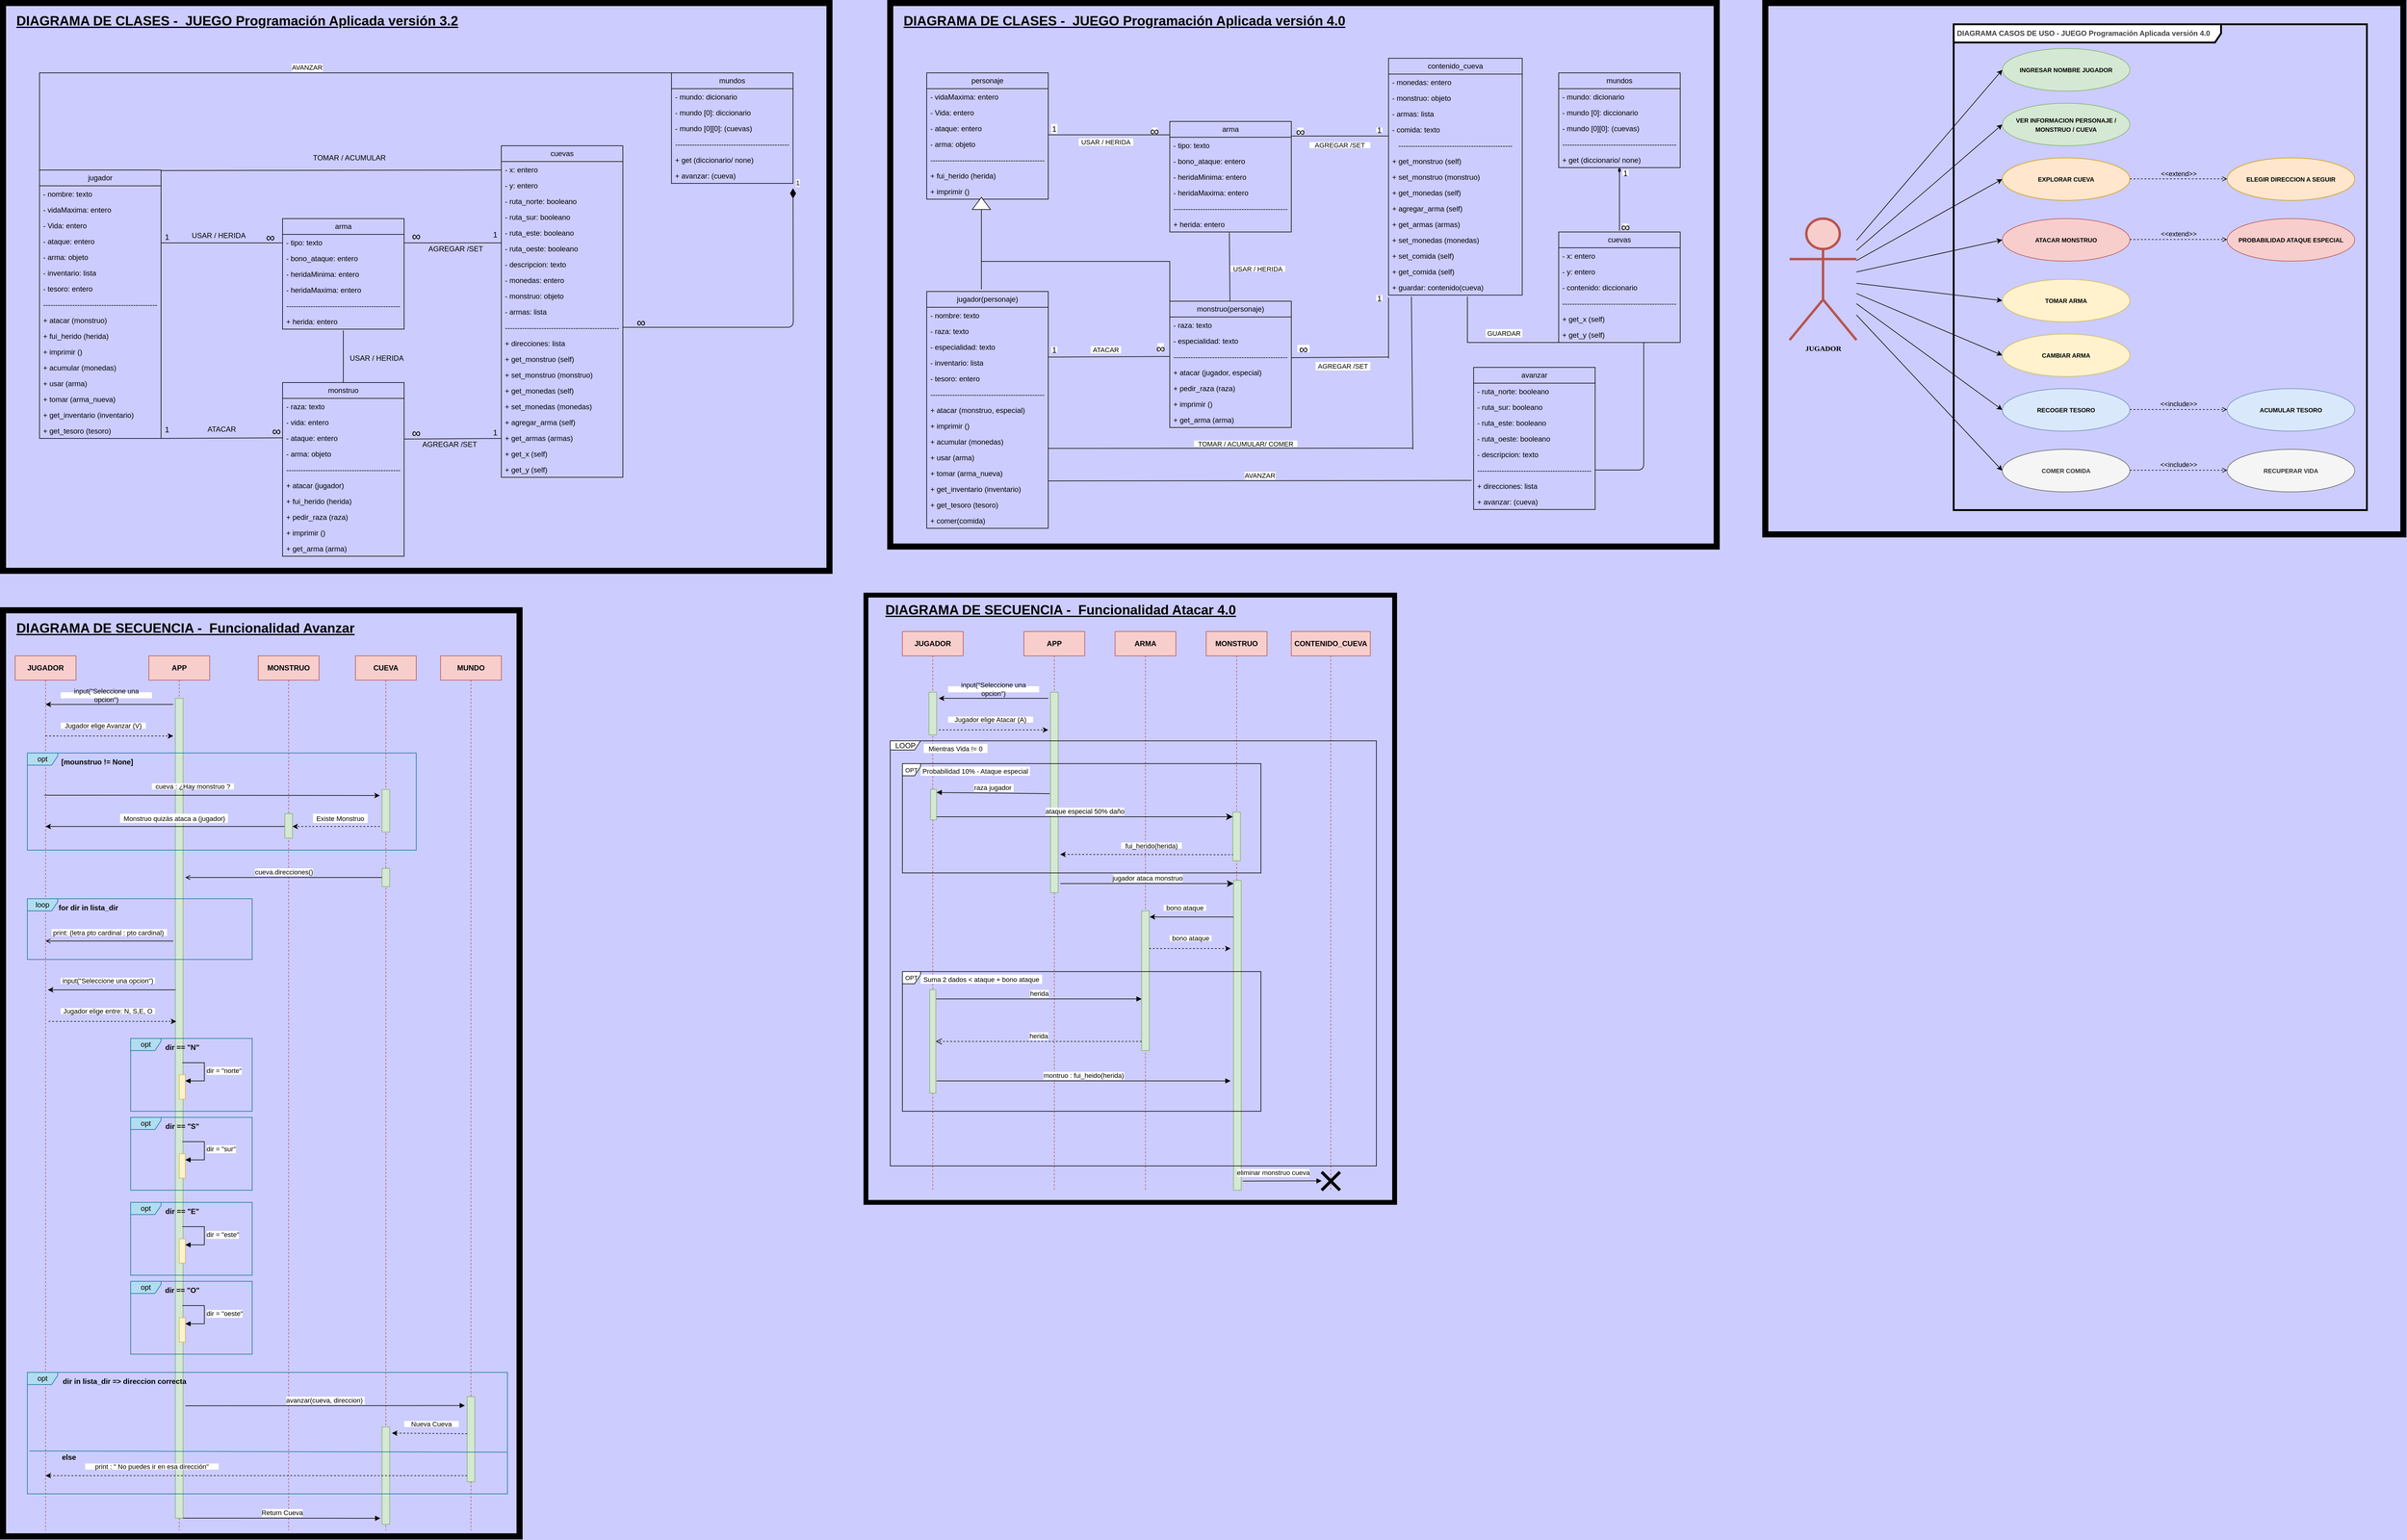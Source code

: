 <mxfile>
    <diagram id="_1oJqFY_JWmWbtryedY1" name="Page-1">
        <mxGraphModel dx="1027" dy="590" grid="1" gridSize="10" guides="1" tooltips="1" connect="1" arrows="1" fold="1" page="1" pageScale="1" pageWidth="1600" pageHeight="1600" background="#CCCCFF" math="0" shadow="0">
            <root>
                <mxCell id="0"/>
                <mxCell id="1" parent="0"/>
                <mxCell id="529" value="" style="rounded=0;whiteSpace=wrap;html=1;fillColor=none;strokeWidth=10;" vertex="1" parent="1">
                    <mxGeometry x="2920" y="45" width="1050" height="875" as="geometry"/>
                </mxCell>
                <mxCell id="407" value="" style="rounded=0;whiteSpace=wrap;html=1;fillColor=none;strokeWidth=10;" vertex="1" parent="1">
                    <mxGeometry x="1480" y="45" width="1360" height="895" as="geometry"/>
                </mxCell>
                <mxCell id="166" value="CUEVA" style="shape=umlLifeline;perimeter=lifelinePerimeter;whiteSpace=wrap;html=1;container=1;dropTarget=0;collapsible=0;recursiveResize=0;outlineConnect=0;portConstraint=eastwest;newEdgeStyle={&quot;curved&quot;:0,&quot;rounded&quot;:0};fontStyle=1;fillColor=#f8cecc;strokeColor=#b85450;" parent="1" vertex="1">
                    <mxGeometry x="600" y="1120" width="100" height="1440" as="geometry"/>
                </mxCell>
                <mxCell id="242" value="" style="html=1;points=[];perimeter=orthogonalPerimeter;fillColor=#d5e8d4;strokeColor=#82b366;" vertex="1" parent="1">
                    <mxGeometry x="643.75" y="2390" width="12.5" height="160" as="geometry"/>
                </mxCell>
                <mxCell id="146" value="APP" style="shape=umlLifeline;perimeter=lifelinePerimeter;whiteSpace=wrap;html=1;container=1;dropTarget=0;collapsible=0;recursiveResize=0;outlineConnect=0;portConstraint=eastwest;newEdgeStyle={&quot;curved&quot;:0,&quot;rounded&quot;:0};fillColor=#f8cecc;strokeColor=#b85450;fontStyle=1" parent="1" vertex="1">
                    <mxGeometry x="260" y="1120" width="100" height="1440" as="geometry"/>
                </mxCell>
                <mxCell id="218" value="" style="html=1;points=[];perimeter=orthogonalPerimeter;fillColor=#d5e8d4;strokeColor=#82b366;" vertex="1" parent="1">
                    <mxGeometry x="303.75" y="1190" width="12.5" height="1350" as="geometry"/>
                </mxCell>
                <mxCell id="143" value="" style="rounded=0;whiteSpace=wrap;html=1;fillColor=none;strokeWidth=10;" parent="1" vertex="1">
                    <mxGeometry x="20" y="45" width="1360" height="935" as="geometry"/>
                </mxCell>
                <mxCell id="216" value="" style="html=1;points=[];perimeter=orthogonalPerimeter;fillColor=#d5e8d4;strokeColor=#82b366;" vertex="1" parent="1">
                    <mxGeometry x="643.75" y="1340" width="12.5" height="70" as="geometry"/>
                </mxCell>
                <mxCell id="3" value="arma" style="swimlane;fontStyle=0;childLayout=stackLayout;horizontal=1;startSize=26;fillColor=none;horizontalStack=0;resizeParent=1;resizeParentMax=0;resizeLast=0;collapsible=1;marginBottom=0;whiteSpace=wrap;html=1;" parent="1" vertex="1">
                    <mxGeometry x="480" y="400" width="200" height="182" as="geometry">
                        <mxRectangle x="40" y="40" width="70" height="30" as="alternateBounds"/>
                    </mxGeometry>
                </mxCell>
                <mxCell id="4" value="- tipo: texto" style="text;strokeColor=none;fillColor=none;align=left;verticalAlign=top;spacingLeft=4;spacingRight=4;overflow=hidden;rotatable=0;points=[[0,0.5],[1,0.5]];portConstraint=eastwest;whiteSpace=wrap;html=1;" parent="3" vertex="1">
                    <mxGeometry y="26" width="200" height="26" as="geometry"/>
                </mxCell>
                <mxCell id="5" value="-  bono_ataque: entero" style="text;strokeColor=none;fillColor=none;align=left;verticalAlign=top;spacingLeft=4;spacingRight=4;overflow=hidden;rotatable=0;points=[[0,0.5],[1,0.5]];portConstraint=eastwest;whiteSpace=wrap;html=1;" parent="3" vertex="1">
                    <mxGeometry y="52" width="200" height="26" as="geometry"/>
                </mxCell>
                <mxCell id="11" value="&lt;span style=&quot;color: rgb(0, 0, 0);&quot;&gt;-  heridaMinima:&amp;nbsp;&lt;/span&gt;&lt;span style=&quot;color: rgb(0, 0, 0);&quot;&gt;entero&lt;/span&gt;" style="text;strokeColor=none;fillColor=none;align=left;verticalAlign=top;spacingLeft=4;spacingRight=4;overflow=hidden;rotatable=0;points=[[0,0.5],[1,0.5]];portConstraint=eastwest;whiteSpace=wrap;html=1;" parent="3" vertex="1">
                    <mxGeometry y="78" width="200" height="26" as="geometry"/>
                </mxCell>
                <mxCell id="10" value="&lt;span style=&quot;color: rgb(0, 0, 0);&quot;&gt;-  heridaMaxima: entero&lt;/span&gt;" style="text;strokeColor=none;fillColor=none;align=left;verticalAlign=top;spacingLeft=4;spacingRight=4;overflow=hidden;rotatable=0;points=[[0,0.5],[1,0.5]];portConstraint=eastwest;whiteSpace=wrap;html=1;" parent="3" vertex="1">
                    <mxGeometry y="104" width="200" height="26" as="geometry"/>
                </mxCell>
                <mxCell id="6" value="-----------------------------------------------" style="text;strokeColor=none;fillColor=none;align=center;verticalAlign=top;spacingLeft=4;spacingRight=4;overflow=hidden;rotatable=0;points=[[0,0.5],[1,0.5]];portConstraint=eastwest;whiteSpace=wrap;html=1;" parent="3" vertex="1">
                    <mxGeometry y="130" width="200" height="26" as="geometry"/>
                </mxCell>
                <mxCell id="12" value="+  herida: entero" style="text;strokeColor=none;fillColor=none;align=left;verticalAlign=top;spacingLeft=4;spacingRight=4;overflow=hidden;rotatable=0;points=[[0,0.5],[1,0.5]];portConstraint=eastwest;whiteSpace=wrap;html=1;" parent="3" vertex="1">
                    <mxGeometry y="156" width="200" height="26" as="geometry"/>
                </mxCell>
                <mxCell id="13" value="jugador" style="swimlane;fontStyle=0;childLayout=stackLayout;horizontal=1;startSize=26;fillColor=none;horizontalStack=0;resizeParent=1;resizeParentMax=0;resizeLast=0;collapsible=1;marginBottom=0;whiteSpace=wrap;html=1;" parent="1" vertex="1">
                    <mxGeometry x="80" y="320" width="200" height="442" as="geometry">
                        <mxRectangle x="40" y="40" width="70" height="30" as="alternateBounds"/>
                    </mxGeometry>
                </mxCell>
                <mxCell id="14" value="-  nombre: texto" style="text;strokeColor=none;fillColor=none;align=left;verticalAlign=top;spacingLeft=4;spacingRight=4;overflow=hidden;rotatable=0;points=[[0,0.5],[1,0.5]];portConstraint=eastwest;whiteSpace=wrap;html=1;" parent="13" vertex="1">
                    <mxGeometry y="26" width="200" height="26" as="geometry"/>
                </mxCell>
                <mxCell id="15" value="-  vidaMaxima: entero" style="text;strokeColor=none;fillColor=none;align=left;verticalAlign=top;spacingLeft=4;spacingRight=4;overflow=hidden;rotatable=0;points=[[0,0.5],[1,0.5]];portConstraint=eastwest;whiteSpace=wrap;html=1;" parent="13" vertex="1">
                    <mxGeometry y="52" width="200" height="26" as="geometry"/>
                </mxCell>
                <mxCell id="16" value="&lt;span style=&quot;color: rgb(0, 0, 0);&quot;&gt;-  Vida: entero&lt;/span&gt;" style="text;strokeColor=none;fillColor=none;align=left;verticalAlign=top;spacingLeft=4;spacingRight=4;overflow=hidden;rotatable=0;points=[[0,0.5],[1,0.5]];portConstraint=eastwest;whiteSpace=wrap;html=1;" parent="13" vertex="1">
                    <mxGeometry y="78" width="200" height="26" as="geometry"/>
                </mxCell>
                <mxCell id="17" value="&lt;span style=&quot;color: rgb(0, 0, 0);&quot;&gt;-  ataque: entero&lt;/span&gt;" style="text;strokeColor=none;fillColor=none;align=left;verticalAlign=top;spacingLeft=4;spacingRight=4;overflow=hidden;rotatable=0;points=[[0,0.5],[1,0.5]];portConstraint=eastwest;whiteSpace=wrap;html=1;" parent="13" vertex="1">
                    <mxGeometry y="104" width="200" height="26" as="geometry"/>
                </mxCell>
                <mxCell id="20" value="&lt;span style=&quot;color: rgb(0, 0, 0);&quot;&gt;-  arma: objeto&lt;/span&gt;" style="text;strokeColor=none;fillColor=none;align=left;verticalAlign=top;spacingLeft=4;spacingRight=4;overflow=hidden;rotatable=0;points=[[0,0.5],[1,0.5]];portConstraint=eastwest;whiteSpace=wrap;html=1;" parent="13" vertex="1">
                    <mxGeometry y="130" width="200" height="26" as="geometry"/>
                </mxCell>
                <mxCell id="21" value="&lt;span style=&quot;color: rgb(0, 0, 0);&quot;&gt;-  inventario: lista&lt;/span&gt;" style="text;strokeColor=none;fillColor=none;align=left;verticalAlign=top;spacingLeft=4;spacingRight=4;overflow=hidden;rotatable=0;points=[[0,0.5],[1,0.5]];portConstraint=eastwest;whiteSpace=wrap;html=1;" parent="13" vertex="1">
                    <mxGeometry y="156" width="200" height="26" as="geometry"/>
                </mxCell>
                <mxCell id="19" value="-  tesoro: entero" style="text;strokeColor=none;fillColor=none;align=left;verticalAlign=top;spacingLeft=4;spacingRight=4;overflow=hidden;rotatable=0;points=[[0,0.5],[1,0.5]];portConstraint=eastwest;whiteSpace=wrap;html=1;" parent="13" vertex="1">
                    <mxGeometry y="182" width="200" height="26" as="geometry"/>
                </mxCell>
                <mxCell id="18" value="&lt;span style=&quot;color: rgb(0, 0, 0);&quot;&gt;-----------------------------------------------&lt;/span&gt;" style="text;strokeColor=none;fillColor=none;align=center;verticalAlign=top;spacingLeft=4;spacingRight=4;overflow=hidden;rotatable=0;points=[[0,0.5],[1,0.5]];portConstraint=eastwest;whiteSpace=wrap;html=1;" parent="13" vertex="1">
                    <mxGeometry y="208" width="200" height="26" as="geometry"/>
                </mxCell>
                <mxCell id="25" value="+  atacar (monstruo)" style="text;strokeColor=none;fillColor=none;align=left;verticalAlign=top;spacingLeft=4;spacingRight=4;overflow=hidden;rotatable=0;points=[[0,0.5],[1,0.5]];portConstraint=eastwest;whiteSpace=wrap;html=1;" parent="13" vertex="1">
                    <mxGeometry y="234" width="200" height="26" as="geometry"/>
                </mxCell>
                <mxCell id="26" value="+  fui_herido (herida)&amp;nbsp;" style="text;strokeColor=none;fillColor=none;align=left;verticalAlign=top;spacingLeft=4;spacingRight=4;overflow=hidden;rotatable=0;points=[[0,0.5],[1,0.5]];portConstraint=eastwest;whiteSpace=wrap;html=1;" parent="13" vertex="1">
                    <mxGeometry y="260" width="200" height="26" as="geometry"/>
                </mxCell>
                <mxCell id="27" value="+  imprimir ()" style="text;strokeColor=none;fillColor=none;align=left;verticalAlign=top;spacingLeft=4;spacingRight=4;overflow=hidden;rotatable=0;points=[[0,0.5],[1,0.5]];portConstraint=eastwest;whiteSpace=wrap;html=1;" parent="13" vertex="1">
                    <mxGeometry y="286" width="200" height="26" as="geometry"/>
                </mxCell>
                <mxCell id="28" value="+  acumular (monedas)" style="text;strokeColor=none;fillColor=none;align=left;verticalAlign=top;spacingLeft=4;spacingRight=4;overflow=hidden;rotatable=0;points=[[0,0.5],[1,0.5]];portConstraint=eastwest;whiteSpace=wrap;html=1;" parent="13" vertex="1">
                    <mxGeometry y="312" width="200" height="26" as="geometry"/>
                </mxCell>
                <mxCell id="29" value="+  usar (arma)" style="text;strokeColor=none;fillColor=none;align=left;verticalAlign=top;spacingLeft=4;spacingRight=4;overflow=hidden;rotatable=0;points=[[0,0.5],[1,0.5]];portConstraint=eastwest;whiteSpace=wrap;html=1;" parent="13" vertex="1">
                    <mxGeometry y="338" width="200" height="26" as="geometry"/>
                </mxCell>
                <mxCell id="30" value="+  tomar (arma_nueva)" style="text;strokeColor=none;fillColor=none;align=left;verticalAlign=top;spacingLeft=4;spacingRight=4;overflow=hidden;rotatable=0;points=[[0,0.5],[1,0.5]];portConstraint=eastwest;whiteSpace=wrap;html=1;" parent="13" vertex="1">
                    <mxGeometry y="364" width="200" height="26" as="geometry"/>
                </mxCell>
                <mxCell id="31" value="+  get_inventario (inventario)" style="text;strokeColor=none;fillColor=none;align=left;verticalAlign=top;spacingLeft=4;spacingRight=4;overflow=hidden;rotatable=0;points=[[0,0.5],[1,0.5]];portConstraint=eastwest;whiteSpace=wrap;html=1;" parent="13" vertex="1">
                    <mxGeometry y="390" width="200" height="26" as="geometry"/>
                </mxCell>
                <mxCell id="32" value="+  get_tesoro (tesoro)" style="text;strokeColor=none;fillColor=none;align=left;verticalAlign=top;spacingLeft=4;spacingRight=4;overflow=hidden;rotatable=0;points=[[0,0.5],[1,0.5]];portConstraint=eastwest;whiteSpace=wrap;html=1;" parent="13" vertex="1">
                    <mxGeometry y="416" width="200" height="26" as="geometry"/>
                </mxCell>
                <mxCell id="33" value="monstruo" style="swimlane;fontStyle=0;childLayout=stackLayout;horizontal=1;startSize=26;fillColor=none;horizontalStack=0;resizeParent=1;resizeParentMax=0;resizeLast=0;collapsible=1;marginBottom=0;whiteSpace=wrap;html=1;" parent="1" vertex="1">
                    <mxGeometry x="480" y="670" width="200" height="286" as="geometry">
                        <mxRectangle x="40" y="40" width="70" height="30" as="alternateBounds"/>
                    </mxGeometry>
                </mxCell>
                <mxCell id="34" value="-  raza: texto" style="text;strokeColor=none;fillColor=none;align=left;verticalAlign=top;spacingLeft=4;spacingRight=4;overflow=hidden;rotatable=0;points=[[0,0.5],[1,0.5]];portConstraint=eastwest;whiteSpace=wrap;html=1;" parent="33" vertex="1">
                    <mxGeometry y="26" width="200" height="26" as="geometry"/>
                </mxCell>
                <mxCell id="36" value="&lt;span style=&quot;color: rgb(0, 0, 0);&quot;&gt;-  vida: entero&lt;/span&gt;" style="text;strokeColor=none;fillColor=none;align=left;verticalAlign=top;spacingLeft=4;spacingRight=4;overflow=hidden;rotatable=0;points=[[0,0.5],[1,0.5]];portConstraint=eastwest;whiteSpace=wrap;html=1;" parent="33" vertex="1">
                    <mxGeometry y="52" width="200" height="26" as="geometry"/>
                </mxCell>
                <mxCell id="37" value="&lt;span style=&quot;color: rgb(0, 0, 0);&quot;&gt;-  ataque: entero&lt;/span&gt;" style="text;strokeColor=none;fillColor=none;align=left;verticalAlign=top;spacingLeft=4;spacingRight=4;overflow=hidden;rotatable=0;points=[[0,0.5],[1,0.5]];portConstraint=eastwest;whiteSpace=wrap;html=1;" parent="33" vertex="1">
                    <mxGeometry y="78" width="200" height="26" as="geometry"/>
                </mxCell>
                <mxCell id="38" value="&lt;span style=&quot;color: rgb(0, 0, 0);&quot;&gt;-  arma: objeto&lt;/span&gt;" style="text;strokeColor=none;fillColor=none;align=left;verticalAlign=top;spacingLeft=4;spacingRight=4;overflow=hidden;rotatable=0;points=[[0,0.5],[1,0.5]];portConstraint=eastwest;whiteSpace=wrap;html=1;" parent="33" vertex="1">
                    <mxGeometry y="104" width="200" height="26" as="geometry"/>
                </mxCell>
                <mxCell id="41" value="&lt;span style=&quot;color: rgb(0, 0, 0);&quot;&gt;-----------------------------------------------&lt;/span&gt;" style="text;strokeColor=none;fillColor=none;align=center;verticalAlign=top;spacingLeft=4;spacingRight=4;overflow=hidden;rotatable=0;points=[[0,0.5],[1,0.5]];portConstraint=eastwest;whiteSpace=wrap;html=1;" parent="33" vertex="1">
                    <mxGeometry y="130" width="200" height="26" as="geometry"/>
                </mxCell>
                <mxCell id="42" value="+  atacar (jugador)" style="text;strokeColor=none;fillColor=none;align=left;verticalAlign=top;spacingLeft=4;spacingRight=4;overflow=hidden;rotatable=0;points=[[0,0.5],[1,0.5]];portConstraint=eastwest;whiteSpace=wrap;html=1;" parent="33" vertex="1">
                    <mxGeometry y="156" width="200" height="26" as="geometry"/>
                </mxCell>
                <mxCell id="43" value="+  fui_herido (herida)" style="text;strokeColor=none;fillColor=none;align=left;verticalAlign=top;spacingLeft=4;spacingRight=4;overflow=hidden;rotatable=0;points=[[0,0.5],[1,0.5]];portConstraint=eastwest;whiteSpace=wrap;html=1;" parent="33" vertex="1">
                    <mxGeometry y="182" width="200" height="26" as="geometry"/>
                </mxCell>
                <mxCell id="46" value="+  pedir_raza (raza)" style="text;strokeColor=none;fillColor=none;align=left;verticalAlign=top;spacingLeft=4;spacingRight=4;overflow=hidden;rotatable=0;points=[[0,0.5],[1,0.5]];portConstraint=eastwest;whiteSpace=wrap;html=1;" parent="33" vertex="1">
                    <mxGeometry y="208" width="200" height="26" as="geometry"/>
                </mxCell>
                <mxCell id="44" value="+  imprimir ()" style="text;strokeColor=none;fillColor=none;align=left;verticalAlign=top;spacingLeft=4;spacingRight=4;overflow=hidden;rotatable=0;points=[[0,0.5],[1,0.5]];portConstraint=eastwest;whiteSpace=wrap;html=1;" parent="33" vertex="1">
                    <mxGeometry y="234" width="200" height="26" as="geometry"/>
                </mxCell>
                <mxCell id="45" value="+  get_arma (arma)" style="text;strokeColor=none;fillColor=none;align=left;verticalAlign=top;spacingLeft=4;spacingRight=4;overflow=hidden;rotatable=0;points=[[0,0.5],[1,0.5]];portConstraint=eastwest;whiteSpace=wrap;html=1;" parent="33" vertex="1">
                    <mxGeometry y="260" width="200" height="26" as="geometry"/>
                </mxCell>
                <mxCell id="49" value="cuevas" style="swimlane;fontStyle=0;childLayout=stackLayout;horizontal=1;startSize=26;fillColor=none;horizontalStack=0;resizeParent=1;resizeParentMax=0;resizeLast=0;collapsible=1;marginBottom=0;whiteSpace=wrap;html=1;" parent="1" vertex="1">
                    <mxGeometry x="840" y="280" width="200" height="546" as="geometry">
                        <mxRectangle x="40" y="40" width="70" height="30" as="alternateBounds"/>
                    </mxGeometry>
                </mxCell>
                <mxCell id="50" value="-  x: entero" style="text;strokeColor=none;fillColor=none;align=left;verticalAlign=top;spacingLeft=4;spacingRight=4;overflow=hidden;rotatable=0;points=[[0,0.5],[1,0.5]];portConstraint=eastwest;whiteSpace=wrap;html=1;" parent="49" vertex="1">
                    <mxGeometry y="26" width="200" height="26" as="geometry"/>
                </mxCell>
                <mxCell id="51" value="&lt;span style=&quot;color: rgb(0, 0, 0);&quot;&gt;-  y: entero&lt;/span&gt;" style="text;strokeColor=none;fillColor=none;align=left;verticalAlign=top;spacingLeft=4;spacingRight=4;overflow=hidden;rotatable=0;points=[[0,0.5],[1,0.5]];portConstraint=eastwest;whiteSpace=wrap;html=1;" parent="49" vertex="1">
                    <mxGeometry y="52" width="200" height="26" as="geometry"/>
                </mxCell>
                <mxCell id="52" value="&lt;span style=&quot;color: rgb(0, 0, 0);&quot;&gt;- ruta_norte: booleano&lt;/span&gt;" style="text;strokeColor=none;fillColor=none;align=left;verticalAlign=top;spacingLeft=4;spacingRight=4;overflow=hidden;rotatable=0;points=[[0,0.5],[1,0.5]];portConstraint=eastwest;whiteSpace=wrap;html=1;" parent="49" vertex="1">
                    <mxGeometry y="78" width="200" height="26" as="geometry"/>
                </mxCell>
                <mxCell id="60" value="&lt;span style=&quot;color: rgb(0, 0, 0);&quot;&gt;-&amp;nbsp;&lt;/span&gt;&lt;span style=&quot;color: rgb(0, 0, 0);&quot;&gt;ruta_sur&lt;/span&gt;&lt;span style=&quot;color: rgb(0, 0, 0);&quot;&gt;: booleano&lt;/span&gt;" style="text;strokeColor=none;fillColor=none;align=left;verticalAlign=top;spacingLeft=4;spacingRight=4;overflow=hidden;rotatable=0;points=[[0,0.5],[1,0.5]];portConstraint=eastwest;whiteSpace=wrap;html=1;" parent="49" vertex="1">
                    <mxGeometry y="104" width="200" height="26" as="geometry"/>
                </mxCell>
                <mxCell id="53" value="&lt;span style=&quot;color: rgb(0, 0, 0);&quot;&gt;-&amp;nbsp;&lt;/span&gt;&lt;span style=&quot;color: rgb(0, 0, 0);&quot;&gt;ruta_este&lt;/span&gt;&lt;span style=&quot;color: rgb(0, 0, 0);&quot;&gt;: booleano&lt;/span&gt;" style="text;strokeColor=none;fillColor=none;align=left;verticalAlign=top;spacingLeft=4;spacingRight=4;overflow=hidden;rotatable=0;points=[[0,0.5],[1,0.5]];portConstraint=eastwest;whiteSpace=wrap;html=1;" parent="49" vertex="1">
                    <mxGeometry y="130" width="200" height="26" as="geometry"/>
                </mxCell>
                <mxCell id="61" value="&lt;span style=&quot;color: rgb(0, 0, 0);&quot;&gt;-&amp;nbsp;&lt;span style=&quot;color: rgb(0, 0, 0);&quot;&gt;ruta_oeste&lt;/span&gt;&lt;/span&gt;&lt;span style=&quot;color: rgb(0, 0, 0);&quot;&gt;: booleano&lt;/span&gt;" style="text;strokeColor=none;fillColor=none;align=left;verticalAlign=top;spacingLeft=4;spacingRight=4;overflow=hidden;rotatable=0;points=[[0,0.5],[1,0.5]];portConstraint=eastwest;whiteSpace=wrap;html=1;" parent="49" vertex="1">
                    <mxGeometry y="156" width="200" height="26" as="geometry"/>
                </mxCell>
                <mxCell id="62" value="&lt;span style=&quot;color: rgb(0, 0, 0);&quot;&gt;- descripcion: texto&lt;/span&gt;" style="text;strokeColor=none;fillColor=none;align=left;verticalAlign=top;spacingLeft=4;spacingRight=4;overflow=hidden;rotatable=0;points=[[0,0.5],[1,0.5]];portConstraint=eastwest;whiteSpace=wrap;html=1;" parent="49" vertex="1">
                    <mxGeometry y="182" width="200" height="26" as="geometry"/>
                </mxCell>
                <mxCell id="81" value="&lt;span style=&quot;color: rgb(0, 0, 0);&quot;&gt;- monedas: entero&lt;/span&gt;" style="text;strokeColor=none;fillColor=none;align=left;verticalAlign=top;spacingLeft=4;spacingRight=4;overflow=hidden;rotatable=0;points=[[0,0.5],[1,0.5]];portConstraint=eastwest;whiteSpace=wrap;html=1;" parent="49" vertex="1">
                    <mxGeometry y="208" width="200" height="26" as="geometry"/>
                </mxCell>
                <mxCell id="82" value="&lt;span style=&quot;color: rgb(0, 0, 0);&quot;&gt;- monstruo: objeto&lt;/span&gt;" style="text;strokeColor=none;fillColor=none;align=left;verticalAlign=top;spacingLeft=4;spacingRight=4;overflow=hidden;rotatable=0;points=[[0,0.5],[1,0.5]];portConstraint=eastwest;whiteSpace=wrap;html=1;" parent="49" vertex="1">
                    <mxGeometry y="234" width="200" height="26" as="geometry"/>
                </mxCell>
                <mxCell id="83" value="&lt;span style=&quot;color: rgb(0, 0, 0);&quot;&gt;-  armas: lista&lt;/span&gt;" style="text;strokeColor=none;fillColor=none;align=left;verticalAlign=top;spacingLeft=4;spacingRight=4;overflow=hidden;rotatable=0;points=[[0,0.5],[1,0.5]];portConstraint=eastwest;whiteSpace=wrap;html=1;" parent="49" vertex="1">
                    <mxGeometry y="260" width="200" height="26" as="geometry"/>
                </mxCell>
                <mxCell id="54" value="&lt;span style=&quot;color: rgb(0, 0, 0);&quot;&gt;-----------------------------------------------&lt;/span&gt;" style="text;strokeColor=none;fillColor=none;align=center;verticalAlign=top;spacingLeft=4;spacingRight=4;overflow=hidden;rotatable=0;points=[[0,0.5],[1,0.5]];portConstraint=eastwest;whiteSpace=wrap;html=1;" parent="49" vertex="1">
                    <mxGeometry y="286" width="200" height="26" as="geometry"/>
                </mxCell>
                <mxCell id="55" value="+ direcciones: lista" style="text;strokeColor=none;fillColor=none;align=left;verticalAlign=top;spacingLeft=4;spacingRight=4;overflow=hidden;rotatable=0;points=[[0,0.5],[1,0.5]];portConstraint=eastwest;whiteSpace=wrap;html=1;" parent="49" vertex="1">
                    <mxGeometry y="312" width="200" height="26" as="geometry"/>
                </mxCell>
                <mxCell id="56" value="+ get_monstruo (self)" style="text;strokeColor=none;fillColor=none;align=left;verticalAlign=top;spacingLeft=4;spacingRight=4;overflow=hidden;rotatable=0;points=[[0,0.5],[1,0.5]];portConstraint=eastwest;whiteSpace=wrap;html=1;" parent="49" vertex="1">
                    <mxGeometry y="338" width="200" height="26" as="geometry"/>
                </mxCell>
                <mxCell id="84" value="+ set_monstruo (monstruo)" style="text;strokeColor=none;fillColor=none;align=left;verticalAlign=top;spacingLeft=4;spacingRight=4;overflow=hidden;rotatable=0;points=[[0,0.5],[1,0.5]];portConstraint=eastwest;whiteSpace=wrap;html=1;" parent="49" vertex="1">
                    <mxGeometry y="364" width="200" height="26" as="geometry"/>
                </mxCell>
                <mxCell id="57" value="+ get_monedas (self)" style="text;strokeColor=none;fillColor=none;align=left;verticalAlign=top;spacingLeft=4;spacingRight=4;overflow=hidden;rotatable=0;points=[[0,0.5],[1,0.5]];portConstraint=eastwest;whiteSpace=wrap;html=1;" parent="49" vertex="1">
                    <mxGeometry y="390" width="200" height="26" as="geometry"/>
                </mxCell>
                <mxCell id="58" value="+ set_monedas (monedas)" style="text;strokeColor=none;fillColor=none;align=left;verticalAlign=top;spacingLeft=4;spacingRight=4;overflow=hidden;rotatable=0;points=[[0,0.5],[1,0.5]];portConstraint=eastwest;whiteSpace=wrap;html=1;" parent="49" vertex="1">
                    <mxGeometry y="416" width="200" height="26" as="geometry"/>
                </mxCell>
                <mxCell id="85" value="+ agregar_arma (self)" style="text;strokeColor=none;fillColor=none;align=left;verticalAlign=top;spacingLeft=4;spacingRight=4;overflow=hidden;rotatable=0;points=[[0,0.5],[1,0.5]];portConstraint=eastwest;whiteSpace=wrap;html=1;" parent="49" vertex="1">
                    <mxGeometry y="442" width="200" height="26" as="geometry"/>
                </mxCell>
                <mxCell id="59" value="+  get_armas (armas)" style="text;strokeColor=none;fillColor=none;align=left;verticalAlign=top;spacingLeft=4;spacingRight=4;overflow=hidden;rotatable=0;points=[[0,0.5],[1,0.5]];portConstraint=eastwest;whiteSpace=wrap;html=1;" parent="49" vertex="1">
                    <mxGeometry y="468" width="200" height="26" as="geometry"/>
                </mxCell>
                <mxCell id="86" value="+ get_x (self)" style="text;strokeColor=none;fillColor=none;align=left;verticalAlign=top;spacingLeft=4;spacingRight=4;overflow=hidden;rotatable=0;points=[[0,0.5],[1,0.5]];portConstraint=eastwest;whiteSpace=wrap;html=1;" parent="49" vertex="1">
                    <mxGeometry y="494" width="200" height="26" as="geometry"/>
                </mxCell>
                <mxCell id="87" value="+  get_y (self)" style="text;strokeColor=none;fillColor=none;align=left;verticalAlign=top;spacingLeft=4;spacingRight=4;overflow=hidden;rotatable=0;points=[[0,0.5],[1,0.5]];portConstraint=eastwest;whiteSpace=wrap;html=1;" parent="49" vertex="1">
                    <mxGeometry y="520" width="200" height="26" as="geometry"/>
                </mxCell>
                <mxCell id="88" value="mundos" style="swimlane;fontStyle=0;childLayout=stackLayout;horizontal=1;startSize=26;fillColor=none;horizontalStack=0;resizeParent=1;resizeParentMax=0;resizeLast=0;collapsible=1;marginBottom=0;whiteSpace=wrap;html=1;" parent="1" vertex="1">
                    <mxGeometry x="1120" y="160" width="200" height="182" as="geometry">
                        <mxRectangle x="40" y="40" width="70" height="30" as="alternateBounds"/>
                    </mxGeometry>
                </mxCell>
                <mxCell id="89" value="- mundo: dicionario" style="text;strokeColor=none;fillColor=none;align=left;verticalAlign=top;spacingLeft=4;spacingRight=4;overflow=hidden;rotatable=0;points=[[0,0.5],[1,0.5]];portConstraint=eastwest;whiteSpace=wrap;html=1;" parent="88" vertex="1">
                    <mxGeometry y="26" width="200" height="26" as="geometry"/>
                </mxCell>
                <mxCell id="90" value="&lt;span style=&quot;color: rgb(0, 0, 0);&quot;&gt;- mundo [0]: diccionario&lt;/span&gt;" style="text;strokeColor=none;fillColor=none;align=left;verticalAlign=top;spacingLeft=4;spacingRight=4;overflow=hidden;rotatable=0;points=[[0,0.5],[1,0.5]];portConstraint=eastwest;whiteSpace=wrap;html=1;" parent="88" vertex="1">
                    <mxGeometry y="52" width="200" height="26" as="geometry"/>
                </mxCell>
                <mxCell id="91" value="&lt;span style=&quot;color: rgb(0, 0, 0);&quot;&gt;- mundo [0][0]: (cuevas)&lt;/span&gt;" style="text;strokeColor=none;fillColor=none;align=left;verticalAlign=top;spacingLeft=4;spacingRight=4;overflow=hidden;rotatable=0;points=[[0,0.5],[1,0.5]];portConstraint=eastwest;whiteSpace=wrap;html=1;" parent="88" vertex="1">
                    <mxGeometry y="78" width="200" height="26" as="geometry"/>
                </mxCell>
                <mxCell id="99" value="&lt;span style=&quot;color: rgb(0, 0, 0);&quot;&gt;-----------------------------------------------&lt;/span&gt;" style="text;strokeColor=none;fillColor=none;align=center;verticalAlign=top;spacingLeft=4;spacingRight=4;overflow=hidden;rotatable=0;points=[[0,0.5],[1,0.5]];portConstraint=eastwest;whiteSpace=wrap;html=1;" parent="88" vertex="1">
                    <mxGeometry y="104" width="200" height="26" as="geometry"/>
                </mxCell>
                <mxCell id="101" value="+ get (diccionario/ none)" style="text;strokeColor=none;fillColor=none;align=left;verticalAlign=top;spacingLeft=4;spacingRight=4;overflow=hidden;rotatable=0;points=[[0,0.5],[1,0.5]];portConstraint=eastwest;whiteSpace=wrap;html=1;" parent="88" vertex="1">
                    <mxGeometry y="130" width="200" height="26" as="geometry"/>
                </mxCell>
                <mxCell id="100" value="+ avanzar: (cueva)" style="text;strokeColor=none;fillColor=none;align=left;verticalAlign=top;spacingLeft=4;spacingRight=4;overflow=hidden;rotatable=0;points=[[0,0.5],[1,0.5]];portConstraint=eastwest;whiteSpace=wrap;html=1;" parent="88" vertex="1">
                    <mxGeometry y="156" width="200" height="26" as="geometry"/>
                </mxCell>
                <mxCell id="109" value="" style="endArrow=none;startArrow=none;html=1;exitX=1;exitY=0.5;exitDx=0;exitDy=0;entryX=0;entryY=0;entryDx=0;entryDy=0;endFill=0;startFill=0;" parent="1" edge="1">
                    <mxGeometry width="50" height="50" relative="1" as="geometry">
                        <mxPoint x="280" y="762" as="sourcePoint"/>
                        <mxPoint x="480" y="761" as="targetPoint"/>
                    </mxGeometry>
                </mxCell>
                <mxCell id="111" value="ATACAR" style="text;html=1;align=center;verticalAlign=middle;whiteSpace=wrap;rounded=0;" parent="1" vertex="1">
                    <mxGeometry x="350" y="732" width="60" height="30" as="geometry"/>
                </mxCell>
                <mxCell id="115" value="AVANZAR" style="html=1;verticalAlign=bottom;endArrow=none;curved=0;rounded=0;exitX=0;exitY=0;exitDx=0;exitDy=0;entryX=0;entryY=0;entryDx=0;entryDy=0;endFill=0;" parent="1" source="13" target="88" edge="1">
                    <mxGeometry width="80" relative="1" as="geometry">
                        <mxPoint x="90" y="280" as="sourcePoint"/>
                        <mxPoint x="170" y="280" as="targetPoint"/>
                        <Array as="points">
                            <mxPoint x="80" y="160"/>
                        </Array>
                    </mxGeometry>
                </mxCell>
                <mxCell id="116" value="1" style="endArrow=none;html=1;endSize=12;startArrow=diamondThin;startSize=14;startFill=1;edgeStyle=orthogonalEdgeStyle;align=left;verticalAlign=bottom;entryX=1;entryY=0.5;entryDx=0;entryDy=0;endFill=0;" parent="1" target="54" edge="1">
                    <mxGeometry x="-1" y="3" relative="1" as="geometry">
                        <mxPoint x="1320" y="350" as="sourcePoint"/>
                        <mxPoint x="1430" y="740" as="targetPoint"/>
                    </mxGeometry>
                </mxCell>
                <mxCell id="117" style="edgeStyle=none;html=1;entryX=0.5;entryY=1.077;entryDx=0;entryDy=0;entryPerimeter=0;endArrow=none;endFill=0;" parent="1" source="33" target="12" edge="1">
                    <mxGeometry relative="1" as="geometry"/>
                </mxCell>
                <mxCell id="121" value="∞" style="text;whiteSpace=wrap;fontSize=20;align=center;verticalAlign=middle;" parent="1" vertex="1">
                    <mxGeometry x="1060" y="560" width="20" height="20" as="geometry"/>
                </mxCell>
                <mxCell id="122" value="USAR / HERIDA" style="text;html=1;align=center;verticalAlign=middle;whiteSpace=wrap;rounded=0;rotation=0;" parent="1" vertex="1">
                    <mxGeometry x="580" y="620" width="110" height="20" as="geometry"/>
                </mxCell>
                <mxCell id="123" style="edgeStyle=none;html=1;endArrow=none;endFill=0;" parent="1" edge="1">
                    <mxGeometry relative="1" as="geometry">
                        <mxPoint x="480" y="440" as="targetPoint"/>
                        <mxPoint x="280" y="440" as="sourcePoint"/>
                    </mxGeometry>
                </mxCell>
                <mxCell id="124" value="USAR / HERIDA" style="text;html=1;align=center;verticalAlign=middle;whiteSpace=wrap;rounded=0;rotation=0;" parent="1" vertex="1">
                    <mxGeometry x="320" y="418" width="110" height="20" as="geometry"/>
                </mxCell>
                <mxCell id="126" value="" style="endArrow=none;startArrow=none;html=1;exitX=1;exitY=0.5;exitDx=0;exitDy=0;endFill=0;startFill=0;" parent="1" edge="1">
                    <mxGeometry width="50" height="50" relative="1" as="geometry">
                        <mxPoint x="680" y="763" as="sourcePoint"/>
                        <mxPoint x="840" y="762" as="targetPoint"/>
                    </mxGeometry>
                </mxCell>
                <mxCell id="127" value="∞" style="text;whiteSpace=wrap;fontSize=20;align=center;verticalAlign=middle;" parent="1" vertex="1">
                    <mxGeometry x="450" y="420" width="20" height="20" as="geometry"/>
                </mxCell>
                <mxCell id="128" value="1" style="text;html=1;align=center;verticalAlign=middle;whiteSpace=wrap;rounded=0;fontSize=13;" parent="1" vertex="1">
                    <mxGeometry x="280" y="422" width="20" height="16" as="geometry"/>
                </mxCell>
                <mxCell id="129" value="1" style="text;html=1;align=center;verticalAlign=middle;whiteSpace=wrap;rounded=0;fontSize=13;" parent="1" vertex="1">
                    <mxGeometry x="820" y="744" width="20" height="16" as="geometry"/>
                </mxCell>
                <mxCell id="130" value="∞" style="text;whiteSpace=wrap;fontSize=20;align=center;verticalAlign=middle;" parent="1" vertex="1">
                    <mxGeometry x="690" y="742" width="20" height="20" as="geometry"/>
                </mxCell>
                <mxCell id="131" style="edgeStyle=none;html=1;endArrow=none;endFill=0;" parent="1" edge="1">
                    <mxGeometry relative="1" as="geometry">
                        <mxPoint x="680" y="440" as="targetPoint"/>
                        <mxPoint x="840" y="440" as="sourcePoint"/>
                    </mxGeometry>
                </mxCell>
                <mxCell id="132" value="∞" style="text;whiteSpace=wrap;fontSize=20;align=center;verticalAlign=middle;" parent="1" vertex="1">
                    <mxGeometry x="690" y="418" width="20" height="20" as="geometry"/>
                </mxCell>
                <mxCell id="133" value="1" style="text;html=1;align=center;verticalAlign=middle;whiteSpace=wrap;rounded=0;fontSize=13;" parent="1" vertex="1">
                    <mxGeometry x="820" y="418" width="20" height="16" as="geometry"/>
                </mxCell>
                <mxCell id="136" style="edgeStyle=none;html=1;entryX=1;entryY=0;entryDx=0;entryDy=0;endArrow=none;endFill=0;" parent="1" edge="1">
                    <mxGeometry relative="1" as="geometry">
                        <mxPoint x="840" y="320.002" as="sourcePoint"/>
                        <mxPoint x="280" y="320.85" as="targetPoint"/>
                    </mxGeometry>
                </mxCell>
                <mxCell id="137" value="TOMAR / ACUMULAR" style="text;html=1;align=center;verticalAlign=middle;whiteSpace=wrap;rounded=0;rotation=0;" parent="1" vertex="1">
                    <mxGeometry x="520" y="290" width="140" height="20" as="geometry"/>
                </mxCell>
                <mxCell id="138" value="&lt;span style=&quot;font-size: 22px;&quot;&gt;&lt;b&gt;&lt;u&gt;DIAGRAMA DE CLASES -&amp;nbsp;&amp;nbsp;JUEGO Programación Aplicada versión 3.2&lt;/u&gt;&lt;/b&gt;&lt;/span&gt;" style="text;html=1;align=left;verticalAlign=middle;whiteSpace=wrap;rounded=0;" parent="1" vertex="1">
                    <mxGeometry x="40" y="40" width="750" height="70" as="geometry"/>
                </mxCell>
                <mxCell id="140" value="AGREGAR /SET" style="text;html=1;align=center;verticalAlign=middle;whiteSpace=wrap;rounded=0;rotation=0;" parent="1" vertex="1">
                    <mxGeometry x="710" y="440" width="110" height="20" as="geometry"/>
                </mxCell>
                <mxCell id="141" value="AGREGAR /SET" style="text;html=1;align=center;verticalAlign=middle;whiteSpace=wrap;rounded=0;rotation=0;" parent="1" vertex="1">
                    <mxGeometry x="700" y="762" width="110" height="20" as="geometry"/>
                </mxCell>
                <mxCell id="144" value="1" style="text;html=1;align=center;verticalAlign=middle;whiteSpace=wrap;rounded=0;fontSize=13;" parent="1" vertex="1">
                    <mxGeometry x="280" y="739" width="20" height="16" as="geometry"/>
                </mxCell>
                <mxCell id="145" value="∞" style="text;whiteSpace=wrap;fontSize=20;align=center;verticalAlign=middle;" parent="1" vertex="1">
                    <mxGeometry x="460" y="739" width="20" height="20" as="geometry"/>
                </mxCell>
                <mxCell id="147" value="&lt;span style=&quot;font-size: 22px;&quot;&gt;&lt;b&gt;&lt;u&gt;DIAGRAMA DE SECUENCIA -&amp;nbsp; Funcionalidad Avanzar&lt;/u&gt;&lt;/b&gt;&lt;/span&gt;" style="text;html=1;align=left;verticalAlign=middle;whiteSpace=wrap;rounded=0;" parent="1" vertex="1">
                    <mxGeometry x="40" y="1040" width="750" height="70" as="geometry"/>
                </mxCell>
                <mxCell id="148" value="JUGADOR" style="shape=umlLifeline;perimeter=lifelinePerimeter;whiteSpace=wrap;html=1;container=1;dropTarget=0;collapsible=0;recursiveResize=0;outlineConnect=0;portConstraint=eastwest;newEdgeStyle={&quot;curved&quot;:0,&quot;rounded&quot;:0};fontStyle=1;fillColor=#f8cecc;strokeColor=#b85450;" parent="1" vertex="1">
                    <mxGeometry x="40" y="1120" width="100" height="1440" as="geometry"/>
                </mxCell>
                <mxCell id="149" value="MONSTRUO" style="shape=umlLifeline;perimeter=lifelinePerimeter;whiteSpace=wrap;html=1;container=1;dropTarget=0;collapsible=0;recursiveResize=0;outlineConnect=0;portConstraint=eastwest;newEdgeStyle={&quot;curved&quot;:0,&quot;rounded&quot;:0};fillColor=#f8cecc;strokeColor=#b85450;fontStyle=1" parent="1" vertex="1">
                    <mxGeometry x="440" y="1120" width="100" height="1440" as="geometry"/>
                </mxCell>
                <mxCell id="150" value="opt" style="shape=umlFrame;whiteSpace=wrap;html=1;pointerEvents=0;recursiveResize=0;container=0;collapsible=0;width=50;height=20;fillColor=#b1ddf0;strokeColor=#10739e;" parent="1" vertex="1">
                    <mxGeometry x="60" y="1280" width="640" height="160" as="geometry"/>
                </mxCell>
                <mxCell id="152" value="[mounstruo != None]" style="text;html=1;align=center;verticalAlign=middle;whiteSpace=wrap;rounded=0;fontStyle=1" parent="1" vertex="1">
                    <mxGeometry x="110" y="1280" width="130" height="30" as="geometry"/>
                </mxCell>
                <mxCell id="161" value="loop" style="shape=umlFrame;whiteSpace=wrap;html=1;pointerEvents=0;recursiveResize=0;container=1;collapsible=0;width=50;height=20;fillColor=#b1ddf0;strokeColor=#10739e;" parent="1" vertex="1">
                    <mxGeometry x="60" y="1520" width="370" height="100" as="geometry"/>
                </mxCell>
                <mxCell id="219" value="for dir in lista_dir" style="text;html=1;align=center;verticalAlign=middle;resizable=0;points=[];autosize=1;strokeColor=none;fillColor=none;fontStyle=1" vertex="1" parent="161">
                    <mxGeometry x="45" width="110" height="30" as="geometry"/>
                </mxCell>
                <mxCell id="225" value="" style="edgeStyle=none;orthogonalLoop=1;jettySize=auto;html=1;startArrow=open;startFill=0;endArrow=none;endFill=0;" edge="1" parent="161">
                    <mxGeometry width="100" relative="1" as="geometry">
                        <mxPoint x="30" y="69.66" as="sourcePoint"/>
                        <mxPoint x="240" y="69.66" as="targetPoint"/>
                        <Array as="points"/>
                    </mxGeometry>
                </mxCell>
                <mxCell id="248" value="&lt;span style=&quot;text-wrap-mode: nowrap;&quot;&gt;&lt;font style=&quot;color: rgb(0, 0, 0);&quot;&gt;print: (letra pto cardinal : pto cardinal)&amp;nbsp;&lt;/font&gt;&lt;/span&gt;" style="text;html=1;align=center;verticalAlign=middle;whiteSpace=wrap;rounded=0;fillColor=default;fontColor=#000000;fontSize=11;" vertex="1" parent="161">
                    <mxGeometry x="40" y="50" width="190" height="11.25" as="geometry"/>
                </mxCell>
                <mxCell id="167" value="" style="html=1;points=[];perimeter=orthogonalPerimeter;fillColor=#d5e8d4;strokeColor=#82b366;" parent="1" vertex="1">
                    <mxGeometry x="643.75" y="1470" width="12.5" height="30" as="geometry"/>
                </mxCell>
                <mxCell id="168" value="&lt;span style=&quot;background-color: rgb(255, 255, 255);&quot;&gt;cueva.direcciones()&lt;/span&gt;" style="endArrow=none;startArrow=open;endFill=0;startFill=0;endSize=8;html=1;verticalAlign=bottom;labelBackgroundColor=none;" parent="1" edge="1">
                    <mxGeometry width="160" relative="1" as="geometry">
                        <mxPoint x="320" y="1485" as="sourcePoint"/>
                        <mxPoint x="643.75" y="1485" as="targetPoint"/>
                    </mxGeometry>
                </mxCell>
                <mxCell id="171" value="opt" style="shape=umlFrame;whiteSpace=wrap;html=1;pointerEvents=0;recursiveResize=0;container=0;collapsible=0;width=50;height=20;fillColor=#b1ddf0;strokeColor=#10739e;" parent="1" vertex="1">
                    <mxGeometry x="230" y="1750" width="200" height="120" as="geometry"/>
                </mxCell>
                <mxCell id="172" value="dir == &quot;N&quot;" style="text;html=1;align=center;verticalAlign=middle;whiteSpace=wrap;rounded=0;fontStyle=1" parent="1" vertex="1">
                    <mxGeometry x="280" y="1750" width="70" height="30" as="geometry"/>
                </mxCell>
                <mxCell id="175" value="" style="html=1;points=[[0,0,0,0,5],[0,1,0,0,-5],[1,0,0,0,5],[1,1,0,0,-5]];perimeter=orthogonalPerimeter;outlineConnect=0;targetShapes=umlLifeline;portConstraint=eastwest;newEdgeStyle={&quot;curved&quot;:0,&quot;rounded&quot;:0};fillColor=#fff2cc;strokeColor=#d6b656;" parent="1" vertex="1">
                    <mxGeometry x="310" y="1810" width="10" height="40" as="geometry"/>
                </mxCell>
                <mxCell id="176" value="dir = &quot;norte&quot;" style="html=1;align=left;spacingLeft=2;endArrow=block;rounded=0;edgeStyle=orthogonalEdgeStyle;curved=0;rounded=0;" parent="1" target="175" edge="1">
                    <mxGeometry relative="1" as="geometry">
                        <mxPoint x="315" y="1790" as="sourcePoint"/>
                        <Array as="points">
                            <mxPoint x="351.25" y="1820"/>
                        </Array>
                    </mxGeometry>
                </mxCell>
                <mxCell id="177" value="opt" style="shape=umlFrame;whiteSpace=wrap;html=1;pointerEvents=0;recursiveResize=0;container=0;collapsible=0;width=50;height=20;fillColor=#b1ddf0;strokeColor=#10739e;" parent="1" vertex="1">
                    <mxGeometry x="230" y="1880" width="200" height="120" as="geometry"/>
                </mxCell>
                <mxCell id="178" value="dir == &quot;S&quot;" style="text;html=1;align=center;verticalAlign=middle;whiteSpace=wrap;rounded=0;fontStyle=1" parent="1" vertex="1">
                    <mxGeometry x="280" y="1880" width="70" height="30" as="geometry"/>
                </mxCell>
                <mxCell id="179" value="" style="html=1;points=[[0,0,0,0,5],[0,1,0,0,-5],[1,0,0,0,5],[1,1,0,0,-5]];perimeter=orthogonalPerimeter;outlineConnect=0;targetShapes=umlLifeline;portConstraint=eastwest;newEdgeStyle={&quot;curved&quot;:0,&quot;rounded&quot;:0};fillColor=#fff2cc;strokeColor=#d6b656;" parent="1" vertex="1">
                    <mxGeometry x="310" y="1940" width="10" height="40" as="geometry"/>
                </mxCell>
                <mxCell id="180" value="dir = &quot;sur&quot;" style="html=1;align=left;spacingLeft=2;endArrow=block;rounded=0;edgeStyle=orthogonalEdgeStyle;curved=0;rounded=0;" parent="1" target="179" edge="1">
                    <mxGeometry x="-0.001" relative="1" as="geometry">
                        <mxPoint x="315" y="1920" as="sourcePoint"/>
                        <Array as="points">
                            <mxPoint x="351.25" y="1950"/>
                        </Array>
                        <mxPoint as="offset"/>
                    </mxGeometry>
                </mxCell>
                <mxCell id="185" value="opt" style="shape=umlFrame;whiteSpace=wrap;html=1;pointerEvents=0;recursiveResize=0;container=0;collapsible=0;width=50;height=20;fillColor=#b1ddf0;strokeColor=#10739e;" parent="1" vertex="1">
                    <mxGeometry x="230" y="2020" width="200" height="120" as="geometry"/>
                </mxCell>
                <mxCell id="186" value="dir == &quot;E&quot;" style="text;html=1;align=center;verticalAlign=middle;whiteSpace=wrap;rounded=0;fontStyle=1" parent="1" vertex="1">
                    <mxGeometry x="280" y="2020" width="70" height="30" as="geometry"/>
                </mxCell>
                <mxCell id="187" value="" style="html=1;points=[[0,0,0,0,5],[0,1,0,0,-5],[1,0,0,0,5],[1,1,0,0,-5]];perimeter=orthogonalPerimeter;outlineConnect=0;targetShapes=umlLifeline;portConstraint=eastwest;newEdgeStyle={&quot;curved&quot;:0,&quot;rounded&quot;:0};fillColor=#fff2cc;strokeColor=#d6b656;" parent="1" vertex="1">
                    <mxGeometry x="310" y="2080" width="10" height="40" as="geometry"/>
                </mxCell>
                <mxCell id="188" value="dir = &quot;este&quot;" style="html=1;align=left;spacingLeft=2;endArrow=block;rounded=0;edgeStyle=orthogonalEdgeStyle;curved=0;rounded=0;" parent="1" target="187" edge="1">
                    <mxGeometry relative="1" as="geometry">
                        <mxPoint x="315" y="2060" as="sourcePoint"/>
                        <Array as="points">
                            <mxPoint x="351.25" y="2090"/>
                        </Array>
                    </mxGeometry>
                </mxCell>
                <mxCell id="193" value="opt" style="shape=umlFrame;whiteSpace=wrap;html=1;pointerEvents=0;recursiveResize=0;container=0;collapsible=0;width=50;height=20;fillColor=#b1ddf0;strokeColor=#10739e;" parent="1" vertex="1">
                    <mxGeometry x="230" y="2150" width="200" height="120" as="geometry"/>
                </mxCell>
                <mxCell id="194" value="dir == &quot;O&quot;" style="text;html=1;align=center;verticalAlign=middle;whiteSpace=wrap;rounded=0;fontStyle=1" parent="1" vertex="1">
                    <mxGeometry x="280" y="2150" width="70" height="30" as="geometry"/>
                </mxCell>
                <mxCell id="195" value="" style="html=1;points=[[0,0,0,0,5],[0,1,0,0,-5],[1,0,0,0,5],[1,1,0,0,-5]];perimeter=orthogonalPerimeter;outlineConnect=0;targetShapes=umlLifeline;portConstraint=eastwest;newEdgeStyle={&quot;curved&quot;:0,&quot;rounded&quot;:0};fillColor=#fff2cc;strokeColor=#d6b656;" parent="1" vertex="1">
                    <mxGeometry x="310" y="2210" width="10" height="40" as="geometry"/>
                </mxCell>
                <mxCell id="196" value="dir = &quot;oeste&quot;" style="html=1;align=left;spacingLeft=2;endArrow=block;rounded=0;edgeStyle=orthogonalEdgeStyle;curved=0;rounded=0;" parent="1" target="195" edge="1">
                    <mxGeometry relative="1" as="geometry">
                        <mxPoint x="315" y="2190" as="sourcePoint"/>
                        <Array as="points">
                            <mxPoint x="351.25" y="2220"/>
                        </Array>
                    </mxGeometry>
                </mxCell>
                <mxCell id="197" value="opt" style="shape=umlFrame;whiteSpace=wrap;html=1;pointerEvents=0;recursiveResize=0;container=0;collapsible=0;width=50;height=20;fillColor=#b1ddf0;strokeColor=#10739E;" parent="1" vertex="1">
                    <mxGeometry x="60" y="2300" width="790" height="200" as="geometry"/>
                </mxCell>
                <mxCell id="198" value="dir in lista_dir =&amp;gt; direccion correcta" style="text;html=1;align=center;verticalAlign=middle;whiteSpace=wrap;rounded=0;fontStyle=1" parent="1" vertex="1">
                    <mxGeometry x="110" y="2300" width="220" height="30" as="geometry"/>
                </mxCell>
                <mxCell id="201" value="avanzar(cueva, direccion)&amp;nbsp;" style="html=1;verticalAlign=bottom;endArrow=block;curved=0;rounded=0;" parent="1" edge="1">
                    <mxGeometry relative="1" as="geometry">
                        <mxPoint x="320" y="2355" as="sourcePoint"/>
                        <mxPoint x="780" y="2354.58" as="targetPoint"/>
                    </mxGeometry>
                </mxCell>
                <mxCell id="203" value="MUNDO" style="shape=umlLifeline;perimeter=lifelinePerimeter;whiteSpace=wrap;html=1;container=1;dropTarget=0;collapsible=0;recursiveResize=0;outlineConnect=0;portConstraint=eastwest;newEdgeStyle={&quot;curved&quot;:0,&quot;rounded&quot;:0};fontStyle=1;fillColor=#f8cecc;strokeColor=#b85450;" parent="1" vertex="1">
                    <mxGeometry x="740" y="1120" width="100" height="1440" as="geometry"/>
                </mxCell>
                <mxCell id="208" value="" style="edgeStyle=none;orthogonalLoop=1;jettySize=auto;html=1;startArrow=classic;startFill=1;endArrow=none;endFill=0;" edge="1" parent="1" source="148">
                    <mxGeometry width="100" relative="1" as="geometry">
                        <mxPoint x="210" y="1200" as="sourcePoint"/>
                        <mxPoint x="300" y="1200" as="targetPoint"/>
                        <Array as="points"/>
                    </mxGeometry>
                </mxCell>
                <mxCell id="210" value="" style="edgeStyle=none;orthogonalLoop=1;jettySize=auto;html=1;startArrow=none;startFill=0;endArrow=classic;endFill=1;dashed=1;" edge="1" parent="1">
                    <mxGeometry width="100" relative="1" as="geometry">
                        <mxPoint x="90" y="1252" as="sourcePoint"/>
                        <mxPoint x="300" y="1252" as="targetPoint"/>
                        <Array as="points"/>
                    </mxGeometry>
                </mxCell>
                <mxCell id="212" value="" style="edgeStyle=none;orthogonalLoop=1;jettySize=auto;html=1;startArrow=none;startFill=0;endArrow=classic;endFill=1;" edge="1" parent="1" source="227">
                    <mxGeometry width="100" relative="1" as="geometry">
                        <mxPoint x="640" y="1401" as="sourcePoint"/>
                        <mxPoint x="89.88" y="1401" as="targetPoint"/>
                        <Array as="points"/>
                    </mxGeometry>
                </mxCell>
                <mxCell id="214" value="" style="edgeStyle=none;orthogonalLoop=1;jettySize=auto;html=1;" edge="1" parent="1">
                    <mxGeometry width="100" relative="1" as="geometry">
                        <mxPoint x="88" y="1349.5" as="sourcePoint"/>
                        <mxPoint x="640" y="1350" as="targetPoint"/>
                        <Array as="points"/>
                    </mxGeometry>
                </mxCell>
                <mxCell id="220" value="" style="edgeStyle=none;orthogonalLoop=1;jettySize=auto;html=1;startArrow=none;startFill=0;endArrow=classic;endFill=1;dashed=1;" edge="1" parent="1">
                    <mxGeometry width="100" relative="1" as="geometry">
                        <mxPoint x="95" y="1722" as="sourcePoint"/>
                        <mxPoint x="305" y="1722" as="targetPoint"/>
                        <Array as="points"/>
                    </mxGeometry>
                </mxCell>
                <mxCell id="224" value="" style="edgeStyle=none;orthogonalLoop=1;jettySize=auto;html=1;startArrow=classic;startFill=1;endArrow=none;endFill=0;" edge="1" parent="1">
                    <mxGeometry width="100" relative="1" as="geometry">
                        <mxPoint x="93.75" y="1670" as="sourcePoint"/>
                        <mxPoint x="303.75" y="1670" as="targetPoint"/>
                        <Array as="points"/>
                    </mxGeometry>
                </mxCell>
                <mxCell id="228" value="" style="edgeStyle=none;orthogonalLoop=1;jettySize=auto;html=1;startArrow=none;startFill=0;endArrow=classic;endFill=1;dashed=1;" edge="1" parent="1" target="227">
                    <mxGeometry width="100" relative="1" as="geometry">
                        <mxPoint x="640" y="1401" as="sourcePoint"/>
                        <mxPoint x="89.88" y="1401" as="targetPoint"/>
                        <Array as="points"/>
                    </mxGeometry>
                </mxCell>
                <mxCell id="227" value="" style="html=1;points=[];perimeter=orthogonalPerimeter;fillColor=#d5e8d4;strokeColor=#82b366;" vertex="1" parent="1">
                    <mxGeometry x="483.75" y="1380" width="12.5" height="40" as="geometry"/>
                </mxCell>
                <mxCell id="230" value="" style="html=1;points=[];perimeter=orthogonalPerimeter;fillColor=#d5e8d4;strokeColor=#82b366;" vertex="1" parent="1">
                    <mxGeometry x="783.75" y="2340" width="12.5" height="140" as="geometry"/>
                </mxCell>
                <mxCell id="205" value="Return Cueva" style="html=1;verticalAlign=bottom;endArrow=block;curved=0;rounded=0;entryX=-0.233;entryY=0.939;entryDx=0;entryDy=0;entryPerimeter=0;" parent="1" target="242" edge="1">
                    <mxGeometry x="0.001" relative="1" as="geometry">
                        <mxPoint x="316.25" y="2540" as="sourcePoint"/>
                        <mxPoint x="620" y="2540" as="targetPoint"/>
                        <mxPoint as="offset"/>
                    </mxGeometry>
                </mxCell>
                <mxCell id="233" value="" style="edgeStyle=none;orthogonalLoop=1;jettySize=auto;html=1;startArrow=none;startFill=0;endArrow=classic;endFill=1;dashed=1;" edge="1" parent="1">
                    <mxGeometry width="100" relative="1" as="geometry">
                        <mxPoint x="783.75" y="2401" as="sourcePoint"/>
                        <mxPoint x="660" y="2400" as="targetPoint"/>
                        <Array as="points"/>
                    </mxGeometry>
                </mxCell>
                <mxCell id="235" value="" style="edgeStyle=none;orthogonalLoop=1;jettySize=auto;html=1;entryX=0.997;entryY=0.637;entryDx=0;entryDy=0;entryPerimeter=0;endArrow=none;endFill=0;strokeColor=#11729C;exitX=0.004;exitY=0.647;exitDx=0;exitDy=0;exitPerimeter=0;" edge="1" parent="1" source="197">
                    <mxGeometry width="100" relative="1" as="geometry">
                        <mxPoint x="230.93" y="2430.0" as="sourcePoint"/>
                        <mxPoint x="849.07" y="2431.4" as="targetPoint"/>
                        <Array as="points"/>
                    </mxGeometry>
                </mxCell>
                <mxCell id="236" value="else" style="text;html=1;align=left;verticalAlign=middle;whiteSpace=wrap;rounded=0;fontStyle=1" vertex="1" parent="1">
                    <mxGeometry x="115" y="2430" width="40" height="20" as="geometry"/>
                </mxCell>
                <mxCell id="237" value="" style="edgeStyle=none;orthogonalLoop=1;jettySize=auto;html=1;startArrow=none;startFill=0;endArrow=classic;endFill=1;dashed=1;" edge="1" parent="1" target="148">
                    <mxGeometry width="100" relative="1" as="geometry">
                        <mxPoint x="783.75" y="2470" as="sourcePoint"/>
                        <mxPoint x="320" y="2470" as="targetPoint"/>
                        <Array as="points"/>
                    </mxGeometry>
                </mxCell>
                <mxCell id="239" value="Nueva Cueva" style="text;html=1;align=center;verticalAlign=middle;whiteSpace=wrap;rounded=0;fillColor=default;fontSize=11;" vertex="1" parent="1">
                    <mxGeometry x="680" y="2380" width="90" height="10" as="geometry"/>
                </mxCell>
                <mxCell id="240" value="print : &quot; No puedes ir en esa dirección&quot;" style="text;html=1;align=center;verticalAlign=middle;whiteSpace=wrap;rounded=0;fillColor=default;fontSize=11;" vertex="1" parent="1">
                    <mxGeometry x="155" y="2450" width="220" height="10" as="geometry"/>
                </mxCell>
                <mxCell id="243" value="&lt;span style=&quot;color: rgb(0, 0, 0); text-wrap-mode: nowrap;&quot;&gt;input(&quot;Seleccione una opcion&quot;)&lt;/span&gt;" style="text;html=1;align=center;verticalAlign=middle;whiteSpace=wrap;rounded=0;fillColor=default;fontSize=11;" vertex="1" parent="1">
                    <mxGeometry x="115" y="1180" width="150" height="10" as="geometry"/>
                </mxCell>
                <mxCell id="244" value="&lt;span style=&quot;color: rgb(0, 0, 0); text-wrap-mode: nowrap;&quot;&gt;Jugador elige Avanzar (V)&lt;/span&gt;" style="text;html=1;align=center;verticalAlign=middle;whiteSpace=wrap;rounded=0;fillColor=default;fontSize=11;" vertex="1" parent="1">
                    <mxGeometry x="115" y="1230" width="140" height="10" as="geometry"/>
                </mxCell>
                <mxCell id="245" value="&lt;span style=&quot;color: rgb(0, 0, 0); text-wrap-mode: nowrap;&quot;&gt;cueva : ¿Hay monstruo ?&lt;/span&gt;" style="text;html=1;align=center;verticalAlign=middle;whiteSpace=wrap;rounded=0;fillColor=default;fontSize=11;" vertex="1" parent="1">
                    <mxGeometry x="265" y="1330" width="135" height="10" as="geometry"/>
                </mxCell>
                <mxCell id="246" value="&lt;span style=&quot;color: rgb(0, 0, 0); text-wrap-mode: nowrap;&quot;&gt;Monstruo quizás ataca a (jugador)&lt;/span&gt;" style="text;html=1;align=center;verticalAlign=middle;whiteSpace=wrap;rounded=0;fillColor=default;fontSize=11;" vertex="1" parent="1">
                    <mxGeometry x="212.5" y="1380" width="177.5" height="15" as="geometry"/>
                </mxCell>
                <mxCell id="247" value="&lt;span style=&quot;color: rgb(0, 0, 0); text-wrap-mode: nowrap;&quot;&gt;Existe Monstruo&lt;/span&gt;" style="text;html=1;align=center;verticalAlign=middle;whiteSpace=wrap;rounded=0;fillColor=default;fontSize=11;" vertex="1" parent="1">
                    <mxGeometry x="530" y="1380" width="90" height="15" as="geometry"/>
                </mxCell>
                <mxCell id="249" value="&lt;span style=&quot;color: rgb(0, 0, 0); text-wrap-mode: nowrap;&quot;&gt;input(&quot;Seleccione una opcion&quot;)&lt;/span&gt;" style="text;html=1;align=center;verticalAlign=middle;whiteSpace=wrap;rounded=0;fillColor=default;fontSize=11;" vertex="1" parent="1">
                    <mxGeometry x="115" y="1650" width="155" height="10" as="geometry"/>
                </mxCell>
                <mxCell id="250" value="&lt;span style=&quot;color: rgb(0, 0, 0); text-wrap-mode: nowrap;&quot;&gt;Jugador elige entre: N, S,E, O&lt;/span&gt;" style="text;html=1;align=center;verticalAlign=middle;whiteSpace=wrap;rounded=0;fillColor=default;fontSize=11;" vertex="1" parent="1">
                    <mxGeometry x="115" y="1700" width="155" height="10" as="geometry"/>
                </mxCell>
                <mxCell id="251" value="" style="rounded=0;whiteSpace=wrap;html=1;fillColor=none;strokeWidth=10;" vertex="1" parent="1">
                    <mxGeometry x="20" y="1045" width="850" height="1525" as="geometry"/>
                </mxCell>
                <mxCell id="253" value="arma" style="swimlane;fontStyle=0;childLayout=stackLayout;horizontal=1;startSize=26;fillColor=none;horizontalStack=0;resizeParent=1;resizeParentMax=0;resizeLast=0;collapsible=1;marginBottom=0;whiteSpace=wrap;html=1;" vertex="1" parent="1">
                    <mxGeometry x="1940" y="240" width="200" height="182" as="geometry">
                        <mxRectangle x="40" y="40" width="70" height="30" as="alternateBounds"/>
                    </mxGeometry>
                </mxCell>
                <mxCell id="254" value="- tipo: texto" style="text;strokeColor=none;fillColor=none;align=left;verticalAlign=top;spacingLeft=4;spacingRight=4;overflow=hidden;rotatable=0;points=[[0,0.5],[1,0.5]];portConstraint=eastwest;whiteSpace=wrap;html=1;" vertex="1" parent="253">
                    <mxGeometry y="26" width="200" height="26" as="geometry"/>
                </mxCell>
                <mxCell id="255" value="-  bono_ataque: entero" style="text;strokeColor=none;fillColor=none;align=left;verticalAlign=top;spacingLeft=4;spacingRight=4;overflow=hidden;rotatable=0;points=[[0,0.5],[1,0.5]];portConstraint=eastwest;whiteSpace=wrap;html=1;" vertex="1" parent="253">
                    <mxGeometry y="52" width="200" height="26" as="geometry"/>
                </mxCell>
                <mxCell id="256" value="&lt;span style=&quot;color: rgb(0, 0, 0);&quot;&gt;-  heridaMinima:&amp;nbsp;&lt;/span&gt;&lt;span style=&quot;color: rgb(0, 0, 0);&quot;&gt;entero&lt;/span&gt;" style="text;strokeColor=none;fillColor=none;align=left;verticalAlign=top;spacingLeft=4;spacingRight=4;overflow=hidden;rotatable=0;points=[[0,0.5],[1,0.5]];portConstraint=eastwest;whiteSpace=wrap;html=1;" vertex="1" parent="253">
                    <mxGeometry y="78" width="200" height="26" as="geometry"/>
                </mxCell>
                <mxCell id="257" value="&lt;span style=&quot;color: rgb(0, 0, 0);&quot;&gt;-  heridaMaxima: entero&lt;/span&gt;" style="text;strokeColor=none;fillColor=none;align=left;verticalAlign=top;spacingLeft=4;spacingRight=4;overflow=hidden;rotatable=0;points=[[0,0.5],[1,0.5]];portConstraint=eastwest;whiteSpace=wrap;html=1;" vertex="1" parent="253">
                    <mxGeometry y="104" width="200" height="26" as="geometry"/>
                </mxCell>
                <mxCell id="258" value="-----------------------------------------------" style="text;strokeColor=none;fillColor=none;align=center;verticalAlign=top;spacingLeft=4;spacingRight=4;overflow=hidden;rotatable=0;points=[[0,0.5],[1,0.5]];portConstraint=eastwest;whiteSpace=wrap;html=1;" vertex="1" parent="253">
                    <mxGeometry y="130" width="200" height="26" as="geometry"/>
                </mxCell>
                <mxCell id="259" value="+  herida: entero" style="text;strokeColor=none;fillColor=none;align=left;verticalAlign=top;spacingLeft=4;spacingRight=4;overflow=hidden;rotatable=0;points=[[0,0.5],[1,0.5]];portConstraint=eastwest;whiteSpace=wrap;html=1;" vertex="1" parent="253">
                    <mxGeometry y="156" width="200" height="26" as="geometry"/>
                </mxCell>
                <mxCell id="260" value="personaje" style="swimlane;fontStyle=0;childLayout=stackLayout;horizontal=1;startSize=26;fillColor=none;horizontalStack=0;resizeParent=1;resizeParentMax=0;resizeLast=0;collapsible=1;marginBottom=0;whiteSpace=wrap;html=1;" vertex="1" parent="1">
                    <mxGeometry x="1540" y="160" width="200" height="208" as="geometry">
                        <mxRectangle x="40" y="40" width="70" height="30" as="alternateBounds"/>
                    </mxGeometry>
                </mxCell>
                <mxCell id="262" value="-  vidaMaxima: entero" style="text;strokeColor=none;fillColor=none;align=left;verticalAlign=top;spacingLeft=4;spacingRight=4;overflow=hidden;rotatable=0;points=[[0,0.5],[1,0.5]];portConstraint=eastwest;whiteSpace=wrap;html=1;" vertex="1" parent="260">
                    <mxGeometry y="26" width="200" height="26" as="geometry"/>
                </mxCell>
                <mxCell id="263" value="&lt;span style=&quot;color: rgb(0, 0, 0);&quot;&gt;-  Vida: entero&lt;/span&gt;" style="text;strokeColor=none;fillColor=none;align=left;verticalAlign=top;spacingLeft=4;spacingRight=4;overflow=hidden;rotatable=0;points=[[0,0.5],[1,0.5]];portConstraint=eastwest;whiteSpace=wrap;html=1;" vertex="1" parent="260">
                    <mxGeometry y="52" width="200" height="26" as="geometry"/>
                </mxCell>
                <mxCell id="264" value="&lt;span style=&quot;color: rgb(0, 0, 0);&quot;&gt;-  ataque: entero&lt;/span&gt;" style="text;strokeColor=none;fillColor=none;align=left;verticalAlign=top;spacingLeft=4;spacingRight=4;overflow=hidden;rotatable=0;points=[[0,0.5],[1,0.5]];portConstraint=eastwest;whiteSpace=wrap;html=1;" vertex="1" parent="260">
                    <mxGeometry y="78" width="200" height="26" as="geometry"/>
                </mxCell>
                <mxCell id="265" value="&lt;span style=&quot;color: rgb(0, 0, 0);&quot;&gt;-  arma: objeto&lt;/span&gt;" style="text;strokeColor=none;fillColor=none;align=left;verticalAlign=top;spacingLeft=4;spacingRight=4;overflow=hidden;rotatable=0;points=[[0,0.5],[1,0.5]];portConstraint=eastwest;whiteSpace=wrap;html=1;" vertex="1" parent="260">
                    <mxGeometry y="104" width="200" height="26" as="geometry"/>
                </mxCell>
                <mxCell id="268" value="&lt;span style=&quot;color: rgb(0, 0, 0);&quot;&gt;-----------------------------------------------&lt;/span&gt;" style="text;strokeColor=none;fillColor=none;align=center;verticalAlign=top;spacingLeft=4;spacingRight=4;overflow=hidden;rotatable=0;points=[[0,0.5],[1,0.5]];portConstraint=eastwest;whiteSpace=wrap;html=1;" vertex="1" parent="260">
                    <mxGeometry y="130" width="200" height="26" as="geometry"/>
                </mxCell>
                <mxCell id="270" value="+  fui_herido (herida)&amp;nbsp;" style="text;strokeColor=none;fillColor=none;align=left;verticalAlign=top;spacingLeft=4;spacingRight=4;overflow=hidden;rotatable=0;points=[[0,0.5],[1,0.5]];portConstraint=eastwest;whiteSpace=wrap;html=1;" vertex="1" parent="260">
                    <mxGeometry y="156" width="200" height="26" as="geometry"/>
                </mxCell>
                <mxCell id="271" value="+  imprimir ()" style="text;strokeColor=none;fillColor=none;align=left;verticalAlign=top;spacingLeft=4;spacingRight=4;overflow=hidden;rotatable=0;points=[[0,0.5],[1,0.5]];portConstraint=eastwest;whiteSpace=wrap;html=1;" vertex="1" parent="260">
                    <mxGeometry y="182" width="200" height="26" as="geometry"/>
                </mxCell>
                <mxCell id="362" style="edgeStyle=none;html=1;exitX=0;exitY=0;exitDx=0;exitDy=0;endArrow=none;endFill=0;" edge="1" parent="1" source="277">
                    <mxGeometry relative="1" as="geometry">
                        <mxPoint x="1940" y="470" as="targetPoint"/>
                    </mxGeometry>
                </mxCell>
                <mxCell id="277" value="monstruo(personaje)" style="swimlane;fontStyle=0;childLayout=stackLayout;horizontal=1;startSize=26;fillColor=none;horizontalStack=0;resizeParent=1;resizeParentMax=0;resizeLast=0;collapsible=1;marginBottom=0;whiteSpace=wrap;html=1;" vertex="1" parent="1">
                    <mxGeometry x="1940" y="536" width="200" height="208" as="geometry">
                        <mxRectangle x="40" y="40" width="70" height="30" as="alternateBounds"/>
                    </mxGeometry>
                </mxCell>
                <mxCell id="278" value="-  raza: texto" style="text;strokeColor=none;fillColor=none;align=left;verticalAlign=top;spacingLeft=4;spacingRight=4;overflow=hidden;rotatable=0;points=[[0,0.5],[1,0.5]];portConstraint=eastwest;whiteSpace=wrap;html=1;" vertex="1" parent="277">
                    <mxGeometry y="26" width="200" height="26" as="geometry"/>
                </mxCell>
                <mxCell id="411" value="- especialidad: texto" style="text;strokeColor=none;fillColor=none;align=left;verticalAlign=top;spacingLeft=4;spacingRight=4;overflow=hidden;rotatable=0;points=[[0,0.5],[1,0.5]];portConstraint=eastwest;whiteSpace=wrap;html=1;" vertex="1" parent="277">
                    <mxGeometry y="52" width="200" height="26" as="geometry"/>
                </mxCell>
                <mxCell id="282" value="&lt;span style=&quot;color: rgb(0, 0, 0);&quot;&gt;-----------------------------------------------&lt;/span&gt;" style="text;strokeColor=none;fillColor=none;align=center;verticalAlign=top;spacingLeft=4;spacingRight=4;overflow=hidden;rotatable=0;points=[[0,0.5],[1,0.5]];portConstraint=eastwest;whiteSpace=wrap;html=1;" vertex="1" parent="277">
                    <mxGeometry y="78" width="200" height="26" as="geometry"/>
                </mxCell>
                <mxCell id="283" value="+  atacar (jugador,&amp;nbsp;&lt;span style=&quot;color: rgb(0, 0, 0);&quot;&gt;especial&lt;/span&gt;)" style="text;strokeColor=none;fillColor=none;align=left;verticalAlign=top;spacingLeft=4;spacingRight=4;overflow=hidden;rotatable=0;points=[[0,0.5],[1,0.5]];portConstraint=eastwest;whiteSpace=wrap;html=1;" vertex="1" parent="277">
                    <mxGeometry y="104" width="200" height="26" as="geometry"/>
                </mxCell>
                <mxCell id="285" value="+  pedir_raza (raza)" style="text;strokeColor=none;fillColor=none;align=left;verticalAlign=top;spacingLeft=4;spacingRight=4;overflow=hidden;rotatable=0;points=[[0,0.5],[1,0.5]];portConstraint=eastwest;whiteSpace=wrap;html=1;" vertex="1" parent="277">
                    <mxGeometry y="130" width="200" height="26" as="geometry"/>
                </mxCell>
                <mxCell id="286" value="+  imprimir ()" style="text;strokeColor=none;fillColor=none;align=left;verticalAlign=top;spacingLeft=4;spacingRight=4;overflow=hidden;rotatable=0;points=[[0,0.5],[1,0.5]];portConstraint=eastwest;whiteSpace=wrap;html=1;" vertex="1" parent="277">
                    <mxGeometry y="156" width="200" height="26" as="geometry"/>
                </mxCell>
                <mxCell id="287" value="+  get_arma (arma)" style="text;strokeColor=none;fillColor=none;align=left;verticalAlign=top;spacingLeft=4;spacingRight=4;overflow=hidden;rotatable=0;points=[[0,0.5],[1,0.5]];portConstraint=eastwest;whiteSpace=wrap;html=1;" vertex="1" parent="277">
                    <mxGeometry y="182" width="200" height="26" as="geometry"/>
                </mxCell>
                <mxCell id="288" value="cuevas" style="swimlane;fontStyle=0;childLayout=stackLayout;horizontal=1;startSize=26;fillColor=none;horizontalStack=0;resizeParent=1;resizeParentMax=0;resizeLast=0;collapsible=1;marginBottom=0;whiteSpace=wrap;html=1;" vertex="1" parent="1">
                    <mxGeometry x="2580" y="422" width="200" height="182" as="geometry">
                        <mxRectangle x="40" y="40" width="70" height="30" as="alternateBounds"/>
                    </mxGeometry>
                </mxCell>
                <mxCell id="289" value="-  x: entero" style="text;strokeColor=none;fillColor=none;align=left;verticalAlign=top;spacingLeft=4;spacingRight=4;overflow=hidden;rotatable=0;points=[[0,0.5],[1,0.5]];portConstraint=eastwest;whiteSpace=wrap;html=1;" vertex="1" parent="288">
                    <mxGeometry y="26" width="200" height="26" as="geometry"/>
                </mxCell>
                <mxCell id="290" value="&lt;span style=&quot;color: rgb(0, 0, 0);&quot;&gt;-  y: entero&lt;/span&gt;" style="text;strokeColor=none;fillColor=none;align=left;verticalAlign=top;spacingLeft=4;spacingRight=4;overflow=hidden;rotatable=0;points=[[0,0.5],[1,0.5]];portConstraint=eastwest;whiteSpace=wrap;html=1;" vertex="1" parent="288">
                    <mxGeometry y="52" width="200" height="26" as="geometry"/>
                </mxCell>
                <mxCell id="413" value="&lt;span style=&quot;color: rgb(0, 0, 0);&quot;&gt;- contenido: diccionario&lt;/span&gt;" style="text;strokeColor=none;fillColor=none;align=left;verticalAlign=top;spacingLeft=4;spacingRight=4;overflow=hidden;rotatable=0;points=[[0,0.5],[1,0.5]];portConstraint=eastwest;whiteSpace=wrap;html=1;" vertex="1" parent="288">
                    <mxGeometry y="78" width="200" height="26" as="geometry"/>
                </mxCell>
                <mxCell id="299" value="&lt;span style=&quot;color: rgb(0, 0, 0);&quot;&gt;-----------------------------------------------&lt;/span&gt;" style="text;strokeColor=none;fillColor=none;align=center;verticalAlign=top;spacingLeft=4;spacingRight=4;overflow=hidden;rotatable=0;points=[[0,0.5],[1,0.5]];portConstraint=eastwest;whiteSpace=wrap;html=1;" vertex="1" parent="288">
                    <mxGeometry y="104" width="200" height="26" as="geometry"/>
                </mxCell>
                <mxCell id="307" value="+ get_x (self)" style="text;strokeColor=none;fillColor=none;align=left;verticalAlign=top;spacingLeft=4;spacingRight=4;overflow=hidden;rotatable=0;points=[[0,0.5],[1,0.5]];portConstraint=eastwest;whiteSpace=wrap;html=1;" vertex="1" parent="288">
                    <mxGeometry y="130" width="200" height="26" as="geometry"/>
                </mxCell>
                <mxCell id="308" value="+  get_y (self)" style="text;strokeColor=none;fillColor=none;align=left;verticalAlign=top;spacingLeft=4;spacingRight=4;overflow=hidden;rotatable=0;points=[[0,0.5],[1,0.5]];portConstraint=eastwest;whiteSpace=wrap;html=1;" vertex="1" parent="288">
                    <mxGeometry y="156" width="200" height="26" as="geometry"/>
                </mxCell>
                <mxCell id="388" style="edgeStyle=none;html=1;endArrow=none;endFill=0;startArrow=diamondThin;startFill=1;" edge="1" parent="1" source="309">
                    <mxGeometry relative="1" as="geometry">
                        <mxPoint x="2680" y="420" as="targetPoint"/>
                    </mxGeometry>
                </mxCell>
                <mxCell id="309" value="mundos" style="swimlane;fontStyle=0;childLayout=stackLayout;horizontal=1;startSize=26;fillColor=none;horizontalStack=0;resizeParent=1;resizeParentMax=0;resizeLast=0;collapsible=1;marginBottom=0;whiteSpace=wrap;html=1;" vertex="1" parent="1">
                    <mxGeometry x="2580" y="160" width="200" height="156" as="geometry">
                        <mxRectangle x="40" y="40" width="70" height="30" as="alternateBounds"/>
                    </mxGeometry>
                </mxCell>
                <mxCell id="310" value="- mundo: dicionario" style="text;strokeColor=none;fillColor=none;align=left;verticalAlign=top;spacingLeft=4;spacingRight=4;overflow=hidden;rotatable=0;points=[[0,0.5],[1,0.5]];portConstraint=eastwest;whiteSpace=wrap;html=1;" vertex="1" parent="309">
                    <mxGeometry y="26" width="200" height="26" as="geometry"/>
                </mxCell>
                <mxCell id="311" value="&lt;span style=&quot;color: rgb(0, 0, 0);&quot;&gt;- mundo [0]: diccionario&lt;/span&gt;" style="text;strokeColor=none;fillColor=none;align=left;verticalAlign=top;spacingLeft=4;spacingRight=4;overflow=hidden;rotatable=0;points=[[0,0.5],[1,0.5]];portConstraint=eastwest;whiteSpace=wrap;html=1;" vertex="1" parent="309">
                    <mxGeometry y="52" width="200" height="26" as="geometry"/>
                </mxCell>
                <mxCell id="312" value="&lt;span style=&quot;color: rgb(0, 0, 0);&quot;&gt;- mundo [0][0]: (cuevas)&lt;/span&gt;" style="text;strokeColor=none;fillColor=none;align=left;verticalAlign=top;spacingLeft=4;spacingRight=4;overflow=hidden;rotatable=0;points=[[0,0.5],[1,0.5]];portConstraint=eastwest;whiteSpace=wrap;html=1;" vertex="1" parent="309">
                    <mxGeometry y="78" width="200" height="26" as="geometry"/>
                </mxCell>
                <mxCell id="313" value="&lt;span style=&quot;color: rgb(0, 0, 0);&quot;&gt;-----------------------------------------------&lt;/span&gt;" style="text;strokeColor=none;fillColor=none;align=center;verticalAlign=top;spacingLeft=4;spacingRight=4;overflow=hidden;rotatable=0;points=[[0,0.5],[1,0.5]];portConstraint=eastwest;whiteSpace=wrap;html=1;" vertex="1" parent="309">
                    <mxGeometry y="104" width="200" height="26" as="geometry"/>
                </mxCell>
                <mxCell id="314" value="+ get (diccionario/ none)" style="text;strokeColor=none;fillColor=none;align=left;verticalAlign=top;spacingLeft=4;spacingRight=4;overflow=hidden;rotatable=0;points=[[0,0.5],[1,0.5]];portConstraint=eastwest;whiteSpace=wrap;html=1;" vertex="1" parent="309">
                    <mxGeometry y="130" width="200" height="26" as="geometry"/>
                </mxCell>
                <mxCell id="316" value="" style="endArrow=none;startArrow=none;html=1;exitX=1;exitY=0.5;exitDx=0;exitDy=0;entryX=0;entryY=0;entryDx=0;entryDy=0;endFill=0;startFill=0;" edge="1" parent="1">
                    <mxGeometry width="50" height="50" relative="1" as="geometry">
                        <mxPoint x="1740" y="628" as="sourcePoint"/>
                        <mxPoint x="1940" y="627" as="targetPoint"/>
                    </mxGeometry>
                </mxCell>
                <mxCell id="317" value="ATACAR" style="text;html=1;align=center;verticalAlign=middle;whiteSpace=wrap;rounded=0;fontSize=11;fillColor=default;" vertex="1" parent="1">
                    <mxGeometry x="1810" y="610" width="50" height="12" as="geometry"/>
                </mxCell>
                <mxCell id="318" value="AVANZAR" style="html=1;verticalAlign=bottom;endArrow=none;curved=0;rounded=0;exitX=0;exitY=0;exitDx=0;exitDy=0;endFill=0;entryX=-0.017;entryY=0.16;entryDx=0;entryDy=0;entryPerimeter=0;" edge="1" target="399" parent="1">
                    <mxGeometry width="80" relative="1" as="geometry">
                        <mxPoint x="1740" y="832" as="sourcePoint"/>
                        <mxPoint x="2220" y="830" as="targetPoint"/>
                        <Array as="points">
                            <mxPoint x="1740" y="832"/>
                        </Array>
                    </mxGeometry>
                </mxCell>
                <mxCell id="320" style="edgeStyle=none;html=1;endArrow=none;endFill=0;" edge="1" source="277" parent="1">
                    <mxGeometry relative="1" as="geometry">
                        <mxPoint x="2038" y="423" as="targetPoint"/>
                    </mxGeometry>
                </mxCell>
                <mxCell id="321" value="∞" style="text;whiteSpace=wrap;fontSize=20;align=center;verticalAlign=middle;fillColor=default;" vertex="1" parent="1">
                    <mxGeometry x="2685" y="408" width="10" height="10" as="geometry"/>
                </mxCell>
                <mxCell id="322" value="USAR / HERIDA" style="text;html=1;align=center;verticalAlign=middle;whiteSpace=wrap;rounded=0;rotation=0;fillColor=default;fontSize=11;" vertex="1" parent="1">
                    <mxGeometry x="2040" y="477.5" width="90" height="10" as="geometry"/>
                </mxCell>
                <mxCell id="323" style="edgeStyle=none;html=1;endArrow=none;endFill=0;" edge="1" parent="1">
                    <mxGeometry relative="1" as="geometry">
                        <mxPoint x="1940" y="262" as="targetPoint"/>
                        <mxPoint x="1740" y="262" as="sourcePoint"/>
                    </mxGeometry>
                </mxCell>
                <mxCell id="324" value="USAR / HERIDA" style="text;html=1;align=center;verticalAlign=middle;whiteSpace=wrap;rounded=0;rotation=0;fontSize=11;fillColor=default;" vertex="1" parent="1">
                    <mxGeometry x="1790" y="268" width="90" height="12" as="geometry"/>
                </mxCell>
                <mxCell id="325" value="" style="endArrow=none;startArrow=none;html=1;exitX=1;exitY=0.5;exitDx=0;exitDy=0;endFill=0;startFill=0;" edge="1" parent="1">
                    <mxGeometry width="50" height="50" relative="1" as="geometry">
                        <mxPoint x="2140" y="629" as="sourcePoint"/>
                        <mxPoint x="2300" y="628" as="targetPoint"/>
                    </mxGeometry>
                </mxCell>
                <mxCell id="326" value="∞" style="text;whiteSpace=wrap;fontSize=20;align=center;verticalAlign=middle;fillColor=default;" vertex="1" parent="1">
                    <mxGeometry x="1910" y="250" width="10" height="10" as="geometry"/>
                </mxCell>
                <mxCell id="327" value="1" style="text;html=1;align=center;verticalAlign=middle;whiteSpace=wrap;rounded=0;fontSize=13;fillColor=default;" vertex="1" parent="1">
                    <mxGeometry x="1745" y="244" width="10" height="16" as="geometry"/>
                </mxCell>
                <mxCell id="328" value="1" style="text;html=1;align=center;verticalAlign=middle;whiteSpace=wrap;rounded=0;fontSize=13;fillColor=default;" vertex="1" parent="1">
                    <mxGeometry x="2280" y="526" width="10" height="10" as="geometry"/>
                </mxCell>
                <mxCell id="329" value="∞" style="text;whiteSpace=wrap;fontSize=20;align=center;verticalAlign=middle;fillColor=default;" vertex="1" parent="1">
                    <mxGeometry x="2150" y="608" width="20" height="12" as="geometry"/>
                </mxCell>
                <mxCell id="330" style="edgeStyle=none;html=1;endArrow=none;endFill=0;" edge="1" parent="1">
                    <mxGeometry relative="1" as="geometry">
                        <mxPoint x="2140" y="264" as="targetPoint"/>
                        <mxPoint x="2300" y="264" as="sourcePoint"/>
                    </mxGeometry>
                </mxCell>
                <mxCell id="331" value="∞" style="text;whiteSpace=wrap;fontSize=20;align=center;verticalAlign=middle;fillColor=default;" vertex="1" parent="1">
                    <mxGeometry x="2150" y="250" width="10" height="12" as="geometry"/>
                </mxCell>
                <mxCell id="332" value="1" style="text;html=1;align=center;verticalAlign=middle;whiteSpace=wrap;rounded=0;fontSize=13;fillColor=default;" vertex="1" parent="1">
                    <mxGeometry x="2280" y="250" width="10" height="8" as="geometry"/>
                </mxCell>
                <mxCell id="333" style="edgeStyle=none;html=1;entryX=1;entryY=0;entryDx=0;entryDy=0;endArrow=none;endFill=0;" edge="1" parent="1">
                    <mxGeometry relative="1" as="geometry">
                        <mxPoint x="2340" y="778" as="sourcePoint"/>
                        <mxPoint x="1740" y="778.35" as="targetPoint"/>
                    </mxGeometry>
                </mxCell>
                <mxCell id="334" value="TOMAR / ACUMULAR/ COMER" style="text;html=1;align=center;verticalAlign=middle;whiteSpace=wrap;rounded=0;rotation=0;fillColor=default;fontSize=11;" vertex="1" parent="1">
                    <mxGeometry x="1980" y="765.5" width="170" height="10" as="geometry"/>
                </mxCell>
                <mxCell id="335" value="&lt;span style=&quot;font-size: 22px;&quot;&gt;&lt;b&gt;&lt;u&gt;DIAGRAMA DE CLASES -&amp;nbsp;&amp;nbsp;JUEGO Programación Aplicada versión 4.0&lt;/u&gt;&lt;/b&gt;&lt;/span&gt;" style="text;html=1;align=left;verticalAlign=middle;whiteSpace=wrap;rounded=0;" vertex="1" parent="1">
                    <mxGeometry x="1500" y="40" width="750" height="70" as="geometry"/>
                </mxCell>
                <mxCell id="336" value="AGREGAR /SET" style="text;html=1;align=center;verticalAlign=middle;whiteSpace=wrap;rounded=0;rotation=0;fillColor=default;fontSize=11;" vertex="1" parent="1">
                    <mxGeometry x="2170" y="274" width="100" height="10" as="geometry"/>
                </mxCell>
                <mxCell id="337" value="AGREGAR /SET" style="text;html=1;align=center;verticalAlign=middle;whiteSpace=wrap;rounded=0;rotation=0;fillColor=default;fontSize=11;" vertex="1" parent="1">
                    <mxGeometry x="2180" y="636" width="90" height="14" as="geometry"/>
                </mxCell>
                <mxCell id="339" value="∞" style="text;whiteSpace=wrap;fontSize=20;align=center;verticalAlign=middle;fillColor=default;" vertex="1" parent="1">
                    <mxGeometry x="1920" y="605" width="10" height="15" as="geometry"/>
                </mxCell>
                <mxCell id="341" value="jugador(personaje)" style="swimlane;fontStyle=0;childLayout=stackLayout;horizontal=1;startSize=26;fillColor=none;horizontalStack=0;resizeParent=1;resizeParentMax=0;resizeLast=0;collapsible=1;marginBottom=0;whiteSpace=wrap;html=1;" vertex="1" parent="1">
                    <mxGeometry x="1540" y="520" width="200" height="390" as="geometry">
                        <mxRectangle x="40" y="40" width="70" height="30" as="alternateBounds"/>
                    </mxGeometry>
                </mxCell>
                <mxCell id="342" value="-  nombre: texto" style="text;strokeColor=none;fillColor=none;align=left;verticalAlign=top;spacingLeft=4;spacingRight=4;overflow=hidden;rotatable=0;points=[[0,0.5],[1,0.5]];portConstraint=eastwest;whiteSpace=wrap;html=1;" vertex="1" parent="341">
                    <mxGeometry y="26" width="200" height="26" as="geometry"/>
                </mxCell>
                <mxCell id="408" value="-  raza: texto" style="text;strokeColor=none;fillColor=none;align=left;verticalAlign=top;spacingLeft=4;spacingRight=4;overflow=hidden;rotatable=0;points=[[0,0.5],[1,0.5]];portConstraint=eastwest;whiteSpace=wrap;html=1;" vertex="1" parent="341">
                    <mxGeometry y="52" width="200" height="26" as="geometry"/>
                </mxCell>
                <mxCell id="409" value="- especialidad: texto" style="text;strokeColor=none;fillColor=none;align=left;verticalAlign=top;spacingLeft=4;spacingRight=4;overflow=hidden;rotatable=0;points=[[0,0.5],[1,0.5]];portConstraint=eastwest;whiteSpace=wrap;html=1;" vertex="1" parent="341">
                    <mxGeometry y="78" width="200" height="26" as="geometry"/>
                </mxCell>
                <mxCell id="347" value="&lt;span style=&quot;color: rgb(0, 0, 0);&quot;&gt;-  inventario: lista&lt;/span&gt;" style="text;strokeColor=none;fillColor=none;align=left;verticalAlign=top;spacingLeft=4;spacingRight=4;overflow=hidden;rotatable=0;points=[[0,0.5],[1,0.5]];portConstraint=eastwest;whiteSpace=wrap;html=1;" vertex="1" parent="341">
                    <mxGeometry y="104" width="200" height="26" as="geometry"/>
                </mxCell>
                <mxCell id="348" value="-  tesoro: entero" style="text;strokeColor=none;fillColor=none;align=left;verticalAlign=top;spacingLeft=4;spacingRight=4;overflow=hidden;rotatable=0;points=[[0,0.5],[1,0.5]];portConstraint=eastwest;whiteSpace=wrap;html=1;" vertex="1" parent="341">
                    <mxGeometry y="130" width="200" height="26" as="geometry"/>
                </mxCell>
                <mxCell id="349" value="&lt;span style=&quot;color: rgb(0, 0, 0);&quot;&gt;-----------------------------------------------&lt;/span&gt;" style="text;strokeColor=none;fillColor=none;align=center;verticalAlign=top;spacingLeft=4;spacingRight=4;overflow=hidden;rotatable=0;points=[[0,0.5],[1,0.5]];portConstraint=eastwest;whiteSpace=wrap;html=1;" vertex="1" parent="341">
                    <mxGeometry y="156" width="200" height="26" as="geometry"/>
                </mxCell>
                <mxCell id="350" value="+  atacar (monstruo, especial)" style="text;strokeColor=none;fillColor=none;align=left;verticalAlign=top;spacingLeft=4;spacingRight=4;overflow=hidden;rotatable=0;points=[[0,0.5],[1,0.5]];portConstraint=eastwest;whiteSpace=wrap;html=1;" vertex="1" parent="341">
                    <mxGeometry y="182" width="200" height="26" as="geometry"/>
                </mxCell>
                <mxCell id="352" value="+  imprimir ()" style="text;strokeColor=none;fillColor=none;align=left;verticalAlign=top;spacingLeft=4;spacingRight=4;overflow=hidden;rotatable=0;points=[[0,0.5],[1,0.5]];portConstraint=eastwest;whiteSpace=wrap;html=1;" vertex="1" parent="341">
                    <mxGeometry y="208" width="200" height="26" as="geometry"/>
                </mxCell>
                <mxCell id="353" value="+  acumular (monedas)" style="text;strokeColor=none;fillColor=none;align=left;verticalAlign=top;spacingLeft=4;spacingRight=4;overflow=hidden;rotatable=0;points=[[0,0.5],[1,0.5]];portConstraint=eastwest;whiteSpace=wrap;html=1;" vertex="1" parent="341">
                    <mxGeometry y="234" width="200" height="26" as="geometry"/>
                </mxCell>
                <mxCell id="354" value="+  usar (arma)" style="text;strokeColor=none;fillColor=none;align=left;verticalAlign=top;spacingLeft=4;spacingRight=4;overflow=hidden;rotatable=0;points=[[0,0.5],[1,0.5]];portConstraint=eastwest;whiteSpace=wrap;html=1;" vertex="1" parent="341">
                    <mxGeometry y="260" width="200" height="26" as="geometry"/>
                </mxCell>
                <mxCell id="355" value="+  tomar (arma_nueva)" style="text;strokeColor=none;fillColor=none;align=left;verticalAlign=top;spacingLeft=4;spacingRight=4;overflow=hidden;rotatable=0;points=[[0,0.5],[1,0.5]];portConstraint=eastwest;whiteSpace=wrap;html=1;" vertex="1" parent="341">
                    <mxGeometry y="286" width="200" height="26" as="geometry"/>
                </mxCell>
                <mxCell id="356" value="+  get_inventario (inventario)" style="text;strokeColor=none;fillColor=none;align=left;verticalAlign=top;spacingLeft=4;spacingRight=4;overflow=hidden;rotatable=0;points=[[0,0.5],[1,0.5]];portConstraint=eastwest;whiteSpace=wrap;html=1;" vertex="1" parent="341">
                    <mxGeometry y="312" width="200" height="26" as="geometry"/>
                </mxCell>
                <mxCell id="357" value="+  get_tesoro (tesoro)" style="text;strokeColor=none;fillColor=none;align=left;verticalAlign=top;spacingLeft=4;spacingRight=4;overflow=hidden;rotatable=0;points=[[0,0.5],[1,0.5]];portConstraint=eastwest;whiteSpace=wrap;html=1;" vertex="1" parent="341">
                    <mxGeometry y="338" width="200" height="26" as="geometry"/>
                </mxCell>
                <mxCell id="423" value="+ comer(comida)" style="text;strokeColor=none;fillColor=none;align=left;verticalAlign=top;spacingLeft=4;spacingRight=4;overflow=hidden;rotatable=0;points=[[0,0.5],[1,0.5]];portConstraint=eastwest;whiteSpace=wrap;html=1;" vertex="1" parent="341">
                    <mxGeometry y="364" width="200" height="26" as="geometry"/>
                </mxCell>
                <mxCell id="358" value="1" style="text;html=1;align=center;verticalAlign=middle;whiteSpace=wrap;rounded=0;fontSize=13;fillColor=default;" vertex="1" parent="1">
                    <mxGeometry x="1745" y="611" width="10" height="10" as="geometry"/>
                </mxCell>
                <mxCell id="359" value="" style="triangle;whiteSpace=wrap;html=1;rotation=-90;" vertex="1" parent="1">
                    <mxGeometry x="1620" y="360" width="20" height="30" as="geometry"/>
                </mxCell>
                <mxCell id="360" value="" style="endArrow=none;html=1;entryX=0;entryY=0.5;entryDx=0;entryDy=0;exitX=0.45;exitY=-0.009;exitDx=0;exitDy=0;exitPerimeter=0;" edge="1" parent="1" source="341" target="359">
                    <mxGeometry width="50" height="50" relative="1" as="geometry">
                        <mxPoint x="1630" y="510" as="sourcePoint"/>
                        <mxPoint x="1570" y="460" as="targetPoint"/>
                    </mxGeometry>
                </mxCell>
                <mxCell id="361" value="" style="endArrow=none;html=1;" edge="1" parent="1">
                    <mxGeometry width="50" height="50" relative="1" as="geometry">
                        <mxPoint x="1630" y="470.5" as="sourcePoint"/>
                        <mxPoint x="1940" y="470.5" as="targetPoint"/>
                    </mxGeometry>
                </mxCell>
                <mxCell id="363" value="" style="endArrow=none;html=1;entryX=0.171;entryY=1.1;entryDx=0;entryDy=0;entryPerimeter=0;" edge="1" parent="1" target="414">
                    <mxGeometry width="50" height="50" relative="1" as="geometry">
                        <mxPoint x="2340" y="780" as="sourcePoint"/>
                        <mxPoint x="2340" y="560" as="targetPoint"/>
                    </mxGeometry>
                </mxCell>
                <mxCell id="364" value="contenido_cueva" style="swimlane;fontStyle=0;childLayout=stackLayout;horizontal=1;startSize=26;fillColor=none;horizontalStack=0;resizeParent=1;resizeParentMax=0;resizeLast=0;collapsible=1;marginBottom=0;whiteSpace=wrap;html=1;" vertex="1" parent="1">
                    <mxGeometry x="2300" y="136" width="220" height="390" as="geometry"/>
                </mxCell>
                <mxCell id="376" value="&lt;span style=&quot;color: rgb(0, 0, 0);&quot;&gt;- monedas: entero&lt;/span&gt;" style="text;strokeColor=none;fillColor=none;align=left;verticalAlign=top;spacingLeft=4;spacingRight=4;overflow=hidden;rotatable=0;points=[[0,0.5],[1,0.5]];portConstraint=eastwest;whiteSpace=wrap;html=1;" vertex="1" parent="364">
                    <mxGeometry y="26" width="220" height="26" as="geometry"/>
                </mxCell>
                <mxCell id="377" value="&lt;span style=&quot;color: rgb(0, 0, 0);&quot;&gt;- monstruo: objeto&lt;/span&gt;" style="text;strokeColor=none;fillColor=none;align=left;verticalAlign=top;spacingLeft=4;spacingRight=4;overflow=hidden;rotatable=0;points=[[0,0.5],[1,0.5]];portConstraint=eastwest;whiteSpace=wrap;html=1;" vertex="1" parent="364">
                    <mxGeometry y="52" width="220" height="26" as="geometry"/>
                </mxCell>
                <mxCell id="378" value="&lt;span style=&quot;color: rgb(0, 0, 0);&quot;&gt;-  armas: lista&lt;/span&gt;" style="text;strokeColor=none;fillColor=none;align=left;verticalAlign=top;spacingLeft=4;spacingRight=4;overflow=hidden;rotatable=0;points=[[0,0.5],[1,0.5]];portConstraint=eastwest;whiteSpace=wrap;html=1;" vertex="1" parent="364">
                    <mxGeometry y="78" width="220" height="26" as="geometry"/>
                </mxCell>
                <mxCell id="420" value="&lt;span style=&quot;color: rgb(0, 0, 0);&quot;&gt;- comida: texto&lt;/span&gt;" style="text;strokeColor=none;fillColor=none;align=left;verticalAlign=top;spacingLeft=4;spacingRight=4;overflow=hidden;rotatable=0;points=[[0,0.5],[1,0.5]];portConstraint=eastwest;whiteSpace=wrap;html=1;" vertex="1" parent="364">
                    <mxGeometry y="104" width="220" height="26" as="geometry"/>
                </mxCell>
                <mxCell id="384" value="&lt;span style=&quot;color: rgb(0, 0, 0);&quot;&gt;-----------------------------------------------&lt;/span&gt;" style="text;strokeColor=none;fillColor=none;align=center;verticalAlign=top;spacingLeft=4;spacingRight=4;overflow=hidden;rotatable=0;points=[[0,0.5],[1,0.5]];portConstraint=eastwest;whiteSpace=wrap;html=1;" vertex="1" parent="364">
                    <mxGeometry y="130" width="220" height="26" as="geometry"/>
                </mxCell>
                <mxCell id="379" value="+ get_monstruo (self)" style="text;strokeColor=none;fillColor=none;align=left;verticalAlign=top;spacingLeft=4;spacingRight=4;overflow=hidden;rotatable=0;points=[[0,0.5],[1,0.5]];portConstraint=eastwest;whiteSpace=wrap;html=1;" vertex="1" parent="364">
                    <mxGeometry y="156" width="220" height="26" as="geometry"/>
                </mxCell>
                <mxCell id="380" value="+ set_monstruo (monstruo)" style="text;strokeColor=none;fillColor=none;align=left;verticalAlign=top;spacingLeft=4;spacingRight=4;overflow=hidden;rotatable=0;points=[[0,0.5],[1,0.5]];portConstraint=eastwest;whiteSpace=wrap;html=1;" vertex="1" parent="364">
                    <mxGeometry y="182" width="220" height="26" as="geometry"/>
                </mxCell>
                <mxCell id="381" value="+ get_monedas (self)" style="text;strokeColor=none;fillColor=none;align=left;verticalAlign=top;spacingLeft=4;spacingRight=4;overflow=hidden;rotatable=0;points=[[0,0.5],[1,0.5]];portConstraint=eastwest;whiteSpace=wrap;html=1;" vertex="1" parent="364">
                    <mxGeometry y="208" width="220" height="26" as="geometry"/>
                </mxCell>
                <mxCell id="382" value="+ agregar_arma (self)" style="text;strokeColor=none;fillColor=none;align=left;verticalAlign=top;spacingLeft=4;spacingRight=4;overflow=hidden;rotatable=0;points=[[0,0.5],[1,0.5]];portConstraint=eastwest;whiteSpace=wrap;html=1;" vertex="1" parent="364">
                    <mxGeometry y="234" width="220" height="26" as="geometry"/>
                </mxCell>
                <mxCell id="383" value="+  get_armas (armas)" style="text;strokeColor=none;fillColor=none;align=left;verticalAlign=top;spacingLeft=4;spacingRight=4;overflow=hidden;rotatable=0;points=[[0,0.5],[1,0.5]];portConstraint=eastwest;whiteSpace=wrap;html=1;" vertex="1" parent="364">
                    <mxGeometry y="260" width="220" height="26" as="geometry"/>
                </mxCell>
                <mxCell id="386" value="+ set_monedas (monedas)" style="text;strokeColor=none;fillColor=none;align=left;verticalAlign=top;spacingLeft=4;spacingRight=4;overflow=hidden;rotatable=0;points=[[0,0.5],[1,0.5]];portConstraint=eastwest;whiteSpace=wrap;html=1;" vertex="1" parent="364">
                    <mxGeometry y="286" width="220" height="26" as="geometry"/>
                </mxCell>
                <mxCell id="422" value="+ set_comida (self)" style="text;strokeColor=none;fillColor=none;align=left;verticalAlign=top;spacingLeft=4;spacingRight=4;overflow=hidden;rotatable=0;points=[[0,0.5],[1,0.5]];portConstraint=eastwest;whiteSpace=wrap;html=1;" vertex="1" parent="364">
                    <mxGeometry y="312" width="220" height="26" as="geometry"/>
                </mxCell>
                <mxCell id="421" value="+ get_comida (self)" style="text;strokeColor=none;fillColor=none;align=left;verticalAlign=top;spacingLeft=4;spacingRight=4;overflow=hidden;rotatable=0;points=[[0,0.5],[1,0.5]];portConstraint=eastwest;whiteSpace=wrap;html=1;" vertex="1" parent="364">
                    <mxGeometry y="338" width="220" height="26" as="geometry"/>
                </mxCell>
                <mxCell id="414" value="&lt;span style=&quot;color: rgb(0, 0, 0);&quot;&gt;+ guardar: contenido(cueva)&lt;/span&gt;" style="text;strokeColor=none;fillColor=none;align=left;verticalAlign=top;spacingLeft=4;spacingRight=4;overflow=hidden;rotatable=0;points=[[0,0.5],[1,0.5]];portConstraint=eastwest;whiteSpace=wrap;html=1;" vertex="1" parent="364">
                    <mxGeometry y="364" width="220" height="26" as="geometry"/>
                </mxCell>
                <mxCell id="385" value="" style="endArrow=none;html=1;" edge="1" parent="1">
                    <mxGeometry width="50" height="50" relative="1" as="geometry">
                        <mxPoint x="2300" y="630" as="sourcePoint"/>
                        <mxPoint x="2300" y="530" as="targetPoint"/>
                    </mxGeometry>
                </mxCell>
                <mxCell id="389" value="1" style="text;html=1;align=center;verticalAlign=middle;whiteSpace=wrap;rounded=0;fontSize=13;fillColor=default;" vertex="1" parent="1">
                    <mxGeometry x="2685" y="320" width="10" height="10" as="geometry"/>
                </mxCell>
                <mxCell id="390" value="avanzar" style="swimlane;fontStyle=0;childLayout=stackLayout;horizontal=1;startSize=26;fillColor=none;horizontalStack=0;resizeParent=1;resizeParentMax=0;resizeLast=0;collapsible=1;marginBottom=0;whiteSpace=wrap;html=1;" vertex="1" parent="1">
                    <mxGeometry x="2440" y="645" width="200" height="234" as="geometry">
                        <mxRectangle x="40" y="40" width="70" height="30" as="alternateBounds"/>
                    </mxGeometry>
                </mxCell>
                <mxCell id="393" value="&lt;span style=&quot;color: rgb(0, 0, 0);&quot;&gt;- ruta_norte: booleano&lt;/span&gt;" style="text;strokeColor=none;fillColor=none;align=left;verticalAlign=top;spacingLeft=4;spacingRight=4;overflow=hidden;rotatable=0;points=[[0,0.5],[1,0.5]];portConstraint=eastwest;whiteSpace=wrap;html=1;" vertex="1" parent="390">
                    <mxGeometry y="26" width="200" height="26" as="geometry"/>
                </mxCell>
                <mxCell id="394" value="&lt;span style=&quot;color: rgb(0, 0, 0);&quot;&gt;-&amp;nbsp;&lt;/span&gt;&lt;span style=&quot;color: rgb(0, 0, 0);&quot;&gt;ruta_sur&lt;/span&gt;&lt;span style=&quot;color: rgb(0, 0, 0);&quot;&gt;: booleano&lt;/span&gt;" style="text;strokeColor=none;fillColor=none;align=left;verticalAlign=top;spacingLeft=4;spacingRight=4;overflow=hidden;rotatable=0;points=[[0,0.5],[1,0.5]];portConstraint=eastwest;whiteSpace=wrap;html=1;" vertex="1" parent="390">
                    <mxGeometry y="52" width="200" height="26" as="geometry"/>
                </mxCell>
                <mxCell id="395" value="&lt;span style=&quot;color: rgb(0, 0, 0);&quot;&gt;-&amp;nbsp;&lt;/span&gt;&lt;span style=&quot;color: rgb(0, 0, 0);&quot;&gt;ruta_este&lt;/span&gt;&lt;span style=&quot;color: rgb(0, 0, 0);&quot;&gt;: booleano&lt;/span&gt;" style="text;strokeColor=none;fillColor=none;align=left;verticalAlign=top;spacingLeft=4;spacingRight=4;overflow=hidden;rotatable=0;points=[[0,0.5],[1,0.5]];portConstraint=eastwest;whiteSpace=wrap;html=1;" vertex="1" parent="390">
                    <mxGeometry y="78" width="200" height="26" as="geometry"/>
                </mxCell>
                <mxCell id="396" value="&lt;span style=&quot;color: rgb(0, 0, 0);&quot;&gt;-&amp;nbsp;&lt;span style=&quot;color: rgb(0, 0, 0);&quot;&gt;ruta_oeste&lt;/span&gt;&lt;/span&gt;&lt;span style=&quot;color: rgb(0, 0, 0);&quot;&gt;: booleano&lt;/span&gt;" style="text;strokeColor=none;fillColor=none;align=left;verticalAlign=top;spacingLeft=4;spacingRight=4;overflow=hidden;rotatable=0;points=[[0,0.5],[1,0.5]];portConstraint=eastwest;whiteSpace=wrap;html=1;" vertex="1" parent="390">
                    <mxGeometry y="104" width="200" height="26" as="geometry"/>
                </mxCell>
                <mxCell id="397" value="&lt;span style=&quot;color: rgb(0, 0, 0);&quot;&gt;- descripcion: texto&lt;/span&gt;" style="text;strokeColor=none;fillColor=none;align=left;verticalAlign=top;spacingLeft=4;spacingRight=4;overflow=hidden;rotatable=0;points=[[0,0.5],[1,0.5]];portConstraint=eastwest;whiteSpace=wrap;html=1;" vertex="1" parent="390">
                    <mxGeometry y="130" width="200" height="26" as="geometry"/>
                </mxCell>
                <mxCell id="398" value="&lt;span style=&quot;color: rgb(0, 0, 0);&quot;&gt;-----------------------------------------------&lt;/span&gt;" style="text;strokeColor=none;fillColor=none;align=center;verticalAlign=top;spacingLeft=4;spacingRight=4;overflow=hidden;rotatable=0;points=[[0,0.5],[1,0.5]];portConstraint=eastwest;whiteSpace=wrap;html=1;" vertex="1" parent="390">
                    <mxGeometry y="156" width="200" height="26" as="geometry"/>
                </mxCell>
                <mxCell id="399" value="+ direcciones: lista" style="text;strokeColor=none;fillColor=none;align=left;verticalAlign=top;spacingLeft=4;spacingRight=4;overflow=hidden;rotatable=0;points=[[0,0.5],[1,0.5]];portConstraint=eastwest;whiteSpace=wrap;html=1;" vertex="1" parent="390">
                    <mxGeometry y="182" width="200" height="26" as="geometry"/>
                </mxCell>
                <mxCell id="315" value="+ avanzar: (cueva)" style="text;strokeColor=none;fillColor=none;align=left;verticalAlign=top;spacingLeft=4;spacingRight=4;overflow=hidden;rotatable=0;points=[[0,0.5],[1,0.5]];portConstraint=eastwest;whiteSpace=wrap;html=1;" vertex="1" parent="390">
                    <mxGeometry y="208" width="200" height="26" as="geometry"/>
                </mxCell>
                <mxCell id="405" style="edgeStyle=none;html=1;exitX=1;exitY=0.5;exitDx=0;exitDy=0;entryX=0.7;entryY=1.019;entryDx=0;entryDy=0;entryPerimeter=0;endArrow=none;endFill=0;" edge="1" parent="1" source="398" target="308">
                    <mxGeometry relative="1" as="geometry">
                        <Array as="points">
                            <mxPoint x="2720" y="814"/>
                        </Array>
                    </mxGeometry>
                </mxCell>
                <mxCell id="418" value="" style="edgeStyle=segmentEdgeStyle;endArrow=none;html=1;curved=0;rounded=0;endSize=8;startSize=8;entryX=0;entryY=1;entryDx=0;entryDy=0;exitX=0.59;exitY=1.093;exitDx=0;exitDy=0;exitPerimeter=0;endFill=0;" edge="1" parent="1" source="414" target="288">
                    <mxGeometry width="50" height="50" relative="1" as="geometry">
                        <mxPoint x="2430" y="630" as="sourcePoint"/>
                        <mxPoint x="2480" y="580" as="targetPoint"/>
                        <Array as="points">
                            <mxPoint x="2430" y="604"/>
                        </Array>
                    </mxGeometry>
                </mxCell>
                <mxCell id="419" value="GUARDAR" style="text;html=1;align=center;verticalAlign=middle;whiteSpace=wrap;rounded=0;rotation=0;fillColor=default;fontSize=11;" vertex="1" parent="1">
                    <mxGeometry x="2460" y="582" width="60" height="14" as="geometry"/>
                </mxCell>
                <mxCell id="426" value="APP" style="shape=umlLifeline;perimeter=lifelinePerimeter;whiteSpace=wrap;html=1;container=1;dropTarget=0;collapsible=0;recursiveResize=0;outlineConnect=0;portConstraint=eastwest;newEdgeStyle={&quot;curved&quot;:0,&quot;rounded&quot;:0};fillColor=#f8cecc;strokeColor=#b85450;fontStyle=1" vertex="1" parent="1">
                    <mxGeometry x="1700" y="1080" width="100" height="920" as="geometry"/>
                </mxCell>
                <mxCell id="427" value="" style="html=1;points=[];perimeter=orthogonalPerimeter;fillColor=#d5e8d4;strokeColor=#82b366;" vertex="1" parent="1">
                    <mxGeometry x="1743.75" y="1180" width="12.5" height="330" as="geometry"/>
                </mxCell>
                <mxCell id="429" value="&lt;span style=&quot;font-size: 22px;&quot;&gt;&lt;b&gt;&lt;u&gt;DIAGRAMA DE SECUENCIA -&amp;nbsp; Funcionalidad Atacar 4.0&lt;/u&gt;&lt;/b&gt;&lt;/span&gt;" style="text;html=1;align=left;verticalAlign=middle;whiteSpace=wrap;rounded=0;" vertex="1" parent="1">
                    <mxGeometry x="1470" y="1020" width="590" height="50" as="geometry"/>
                </mxCell>
                <mxCell id="430" value="JUGADOR" style="shape=umlLifeline;perimeter=lifelinePerimeter;whiteSpace=wrap;html=1;container=1;dropTarget=0;collapsible=0;recursiveResize=0;outlineConnect=0;portConstraint=eastwest;newEdgeStyle={&quot;curved&quot;:0,&quot;rounded&quot;:0};fontStyle=1;fillColor=#f8cecc;strokeColor=#b85450;" vertex="1" parent="1">
                    <mxGeometry x="1500" y="1080" width="100" height="920" as="geometry"/>
                </mxCell>
                <mxCell id="534" value="" style="html=1;points=[[0,0,0,0,5],[0,1,0,0,-5],[1,0,0,0,5],[1,1,0,0,-5]];perimeter=orthogonalPerimeter;outlineConnect=0;targetShapes=umlLifeline;portConstraint=eastwest;newEdgeStyle={&quot;curved&quot;:0,&quot;rounded&quot;:0};fillColor=#d5e8d4;strokeColor=#82b366;" vertex="1" parent="430">
                    <mxGeometry x="46.25" y="260" width="10" height="50" as="geometry"/>
                </mxCell>
                <mxCell id="431" value="MONSTRUO" style="shape=umlLifeline;perimeter=lifelinePerimeter;whiteSpace=wrap;html=1;container=1;dropTarget=0;collapsible=0;recursiveResize=0;outlineConnect=0;portConstraint=eastwest;newEdgeStyle={&quot;curved&quot;:0,&quot;rounded&quot;:0};fillColor=#f8cecc;strokeColor=#b85450;fontStyle=1" vertex="1" parent="1">
                    <mxGeometry x="2000" y="1080" width="100" height="920" as="geometry"/>
                </mxCell>
                <mxCell id="460" value="" style="edgeStyle=none;orthogonalLoop=1;jettySize=auto;html=1;startArrow=classic;startFill=1;endArrow=none;endFill=0;" edge="1" parent="1">
                    <mxGeometry width="100" relative="1" as="geometry">
                        <mxPoint x="1560" y="1190" as="sourcePoint"/>
                        <mxPoint x="1740" y="1190" as="targetPoint"/>
                        <Array as="points"/>
                    </mxGeometry>
                </mxCell>
                <mxCell id="461" value="" style="edgeStyle=none;orthogonalLoop=1;jettySize=auto;html=1;startArrow=none;startFill=0;endArrow=classic;endFill=1;dashed=1;" edge="1" parent="1">
                    <mxGeometry width="100" relative="1" as="geometry">
                        <mxPoint x="1560" y="1242" as="sourcePoint"/>
                        <mxPoint x="1740" y="1242" as="targetPoint"/>
                        <Array as="points"/>
                    </mxGeometry>
                </mxCell>
                <mxCell id="476" value="&lt;span style=&quot;color: rgb(0, 0, 0); text-wrap-mode: nowrap;&quot;&gt;input(&quot;Seleccione una opcion&quot;)&lt;/span&gt;" style="text;html=1;align=center;verticalAlign=middle;whiteSpace=wrap;rounded=0;fillColor=default;fontSize=11;" vertex="1" parent="1">
                    <mxGeometry x="1575" y="1170" width="150" height="10" as="geometry"/>
                </mxCell>
                <mxCell id="477" value="&lt;span style=&quot;color: rgb(0, 0, 0); text-wrap-mode: nowrap;&quot;&gt;Jugador elige Atacar (A)&lt;/span&gt;" style="text;html=1;align=center;verticalAlign=middle;whiteSpace=wrap;rounded=0;fillColor=default;fontSize=11;" vertex="1" parent="1">
                    <mxGeometry x="1575" y="1220" width="140" height="10" as="geometry"/>
                </mxCell>
                <mxCell id="484" value="&lt;b style=&quot;color: rgb(63, 63, 63);&quot;&gt;&lt;font style=&quot;&quot;&gt;&amp;nbsp;DIAGRAMA CASOS DE USO - JUEGO Programación Aplicada versión 4.0&lt;/font&gt;&lt;/b&gt;" style="shape=umlFrame;whiteSpace=wrap;html=1;pointerEvents=0;recursiveResize=0;container=1;collapsible=0;width=440;height=30;align=left;strokeWidth=3;" vertex="1" parent="1">
                    <mxGeometry x="3230" y="80" width="680" height="800" as="geometry"/>
                </mxCell>
                <mxCell id="486" value="&lt;font size=&quot;1&quot;&gt;&lt;b&gt;INGRESAR NOMBRE JUGADOR&lt;/b&gt;&lt;/font&gt;" style="ellipse;whiteSpace=wrap;html=1;align=center;newEdgeStyle={&quot;edgeStyle&quot;:&quot;entityRelationEdgeStyle&quot;,&quot;startArrow&quot;:&quot;none&quot;,&quot;endArrow&quot;:&quot;none&quot;,&quot;segment&quot;:10,&quot;curved&quot;:1,&quot;sourcePerimeterSpacing&quot;:0,&quot;targetPerimeterSpacing&quot;:0};treeFolding=1;treeMoving=1;fillColor=#d5e8d4;strokeColor=#82b366;" vertex="1" parent="484">
                    <mxGeometry x="80" y="40" width="210" height="70" as="geometry"/>
                </mxCell>
                <mxCell id="498" value="&lt;font size=&quot;1&quot;&gt;&lt;b&gt;EXPLORAR CUEVA&lt;/b&gt;&lt;/font&gt;" style="ellipse;whiteSpace=wrap;html=1;align=center;newEdgeStyle={&quot;edgeStyle&quot;:&quot;entityRelationEdgeStyle&quot;,&quot;startArrow&quot;:&quot;none&quot;,&quot;endArrow&quot;:&quot;none&quot;,&quot;segment&quot;:10,&quot;curved&quot;:1,&quot;sourcePerimeterSpacing&quot;:0,&quot;targetPerimeterSpacing&quot;:0};treeFolding=1;treeMoving=1;fillColor=#ffe6cc;strokeColor=#d79b00;" vertex="1" parent="484">
                    <mxGeometry x="80" y="220" width="210" height="70" as="geometry"/>
                </mxCell>
                <mxCell id="499" value="&lt;font size=&quot;1&quot;&gt;&lt;b&gt;ATACAR MONSTRUO&lt;/b&gt;&lt;/font&gt;" style="ellipse;whiteSpace=wrap;html=1;align=center;newEdgeStyle={&quot;edgeStyle&quot;:&quot;entityRelationEdgeStyle&quot;,&quot;startArrow&quot;:&quot;none&quot;,&quot;endArrow&quot;:&quot;none&quot;,&quot;segment&quot;:10,&quot;curved&quot;:1,&quot;sourcePerimeterSpacing&quot;:0,&quot;targetPerimeterSpacing&quot;:0};treeFolding=1;treeMoving=1;fillColor=#f8cecc;strokeColor=#b85450;" vertex="1" parent="484">
                    <mxGeometry x="80" y="320" width="210" height="70" as="geometry"/>
                </mxCell>
                <mxCell id="500" value="&lt;font size=&quot;1&quot;&gt;&lt;b&gt;RECOGER TESORO&lt;/b&gt;&lt;/font&gt;" style="ellipse;whiteSpace=wrap;html=1;align=center;newEdgeStyle={&quot;edgeStyle&quot;:&quot;entityRelationEdgeStyle&quot;,&quot;startArrow&quot;:&quot;none&quot;,&quot;endArrow&quot;:&quot;none&quot;,&quot;segment&quot;:10,&quot;curved&quot;:1,&quot;sourcePerimeterSpacing&quot;:0,&quot;targetPerimeterSpacing&quot;:0};treeFolding=1;treeMoving=1;fillColor=#dae8fc;strokeColor=#6c8ebf;" vertex="1" parent="484">
                    <mxGeometry x="80" y="600" width="210" height="70" as="geometry"/>
                </mxCell>
                <mxCell id="501" value="&lt;font size=&quot;1&quot;&gt;&lt;b&gt;COMER COMIDA&lt;/b&gt;&lt;/font&gt;" style="ellipse;whiteSpace=wrap;html=1;align=center;newEdgeStyle={&quot;edgeStyle&quot;:&quot;entityRelationEdgeStyle&quot;,&quot;startArrow&quot;:&quot;none&quot;,&quot;endArrow&quot;:&quot;none&quot;,&quot;segment&quot;:10,&quot;curved&quot;:1,&quot;sourcePerimeterSpacing&quot;:0,&quot;targetPerimeterSpacing&quot;:0};treeFolding=1;treeMoving=1;fillColor=#f5f5f5;strokeColor=#666666;fontColor=#333333;" vertex="1" parent="484">
                    <mxGeometry x="80" y="700" width="210" height="70" as="geometry"/>
                </mxCell>
                <mxCell id="502" value="&lt;font size=&quot;1&quot;&gt;&lt;b&gt;RECUPERAR VIDA&lt;/b&gt;&lt;/font&gt;" style="ellipse;whiteSpace=wrap;html=1;align=center;newEdgeStyle={&quot;edgeStyle&quot;:&quot;entityRelationEdgeStyle&quot;,&quot;startArrow&quot;:&quot;none&quot;,&quot;endArrow&quot;:&quot;none&quot;,&quot;segment&quot;:10,&quot;curved&quot;:1,&quot;sourcePerimeterSpacing&quot;:0,&quot;targetPerimeterSpacing&quot;:0};treeFolding=1;treeMoving=1;fillColor=#f5f5f5;strokeColor=#666666;fontColor=#333333;" vertex="1" parent="484">
                    <mxGeometry x="450" y="700" width="210" height="70" as="geometry"/>
                </mxCell>
                <mxCell id="504" value="&lt;font size=&quot;1&quot;&gt;&lt;b&gt;PROBABILIDAD ATAQUE ESPECIAL&lt;/b&gt;&lt;/font&gt;" style="ellipse;whiteSpace=wrap;html=1;align=center;newEdgeStyle={&quot;edgeStyle&quot;:&quot;entityRelationEdgeStyle&quot;,&quot;startArrow&quot;:&quot;none&quot;,&quot;endArrow&quot;:&quot;none&quot;,&quot;segment&quot;:10,&quot;curved&quot;:1,&quot;sourcePerimeterSpacing&quot;:0,&quot;targetPerimeterSpacing&quot;:0};treeFolding=1;treeMoving=1;fillColor=#f8cecc;strokeColor=#b85450;" vertex="1" parent="484">
                    <mxGeometry x="450" y="320" width="210" height="70" as="geometry"/>
                </mxCell>
                <mxCell id="505" value="&lt;font size=&quot;1&quot;&gt;&lt;b&gt;TOMAR ARMA&lt;/b&gt;&lt;/font&gt;" style="ellipse;whiteSpace=wrap;html=1;align=center;newEdgeStyle={&quot;edgeStyle&quot;:&quot;entityRelationEdgeStyle&quot;,&quot;startArrow&quot;:&quot;none&quot;,&quot;endArrow&quot;:&quot;none&quot;,&quot;segment&quot;:10,&quot;curved&quot;:1,&quot;sourcePerimeterSpacing&quot;:0,&quot;targetPerimeterSpacing&quot;:0};treeFolding=1;treeMoving=1;fillColor=#fff2cc;strokeColor=#d6b656;" vertex="1" parent="484">
                    <mxGeometry x="80" y="420" width="210" height="70" as="geometry"/>
                </mxCell>
                <mxCell id="506" value="&lt;font size=&quot;1&quot;&gt;&lt;b&gt;CAMBIAR ARMA&lt;/b&gt;&lt;/font&gt;" style="ellipse;whiteSpace=wrap;html=1;align=center;newEdgeStyle={&quot;edgeStyle&quot;:&quot;entityRelationEdgeStyle&quot;,&quot;startArrow&quot;:&quot;none&quot;,&quot;endArrow&quot;:&quot;none&quot;,&quot;segment&quot;:10,&quot;curved&quot;:1,&quot;sourcePerimeterSpacing&quot;:0,&quot;targetPerimeterSpacing&quot;:0};treeFolding=1;treeMoving=1;fillColor=#fff2cc;strokeColor=#d6b656;" vertex="1" parent="484">
                    <mxGeometry x="80" y="510" width="210" height="70" as="geometry"/>
                </mxCell>
                <mxCell id="507" value="&lt;font size=&quot;1&quot;&gt;&lt;b&gt;ACUMULAR TESORO&lt;/b&gt;&lt;/font&gt;" style="ellipse;whiteSpace=wrap;html=1;align=center;newEdgeStyle={&quot;edgeStyle&quot;:&quot;entityRelationEdgeStyle&quot;,&quot;startArrow&quot;:&quot;none&quot;,&quot;endArrow&quot;:&quot;none&quot;,&quot;segment&quot;:10,&quot;curved&quot;:1,&quot;sourcePerimeterSpacing&quot;:0,&quot;targetPerimeterSpacing&quot;:0};treeFolding=1;treeMoving=1;fillColor=#dae8fc;strokeColor=#6c8ebf;" vertex="1" parent="484">
                    <mxGeometry x="450" y="600" width="210" height="70" as="geometry"/>
                </mxCell>
                <mxCell id="511" value="&lt;font size=&quot;1&quot;&gt;&lt;b&gt;VER INFORMACION PERSONAJE / MONSTRUO / CUEVA&lt;/b&gt;&lt;/font&gt;" style="ellipse;whiteSpace=wrap;html=1;align=center;newEdgeStyle={&quot;edgeStyle&quot;:&quot;entityRelationEdgeStyle&quot;,&quot;startArrow&quot;:&quot;none&quot;,&quot;endArrow&quot;:&quot;none&quot;,&quot;segment&quot;:10,&quot;curved&quot;:1,&quot;sourcePerimeterSpacing&quot;:0,&quot;targetPerimeterSpacing&quot;:0};treeFolding=1;treeMoving=1;fillColor=#d5e8d4;strokeColor=#82b366;" vertex="1" parent="484">
                    <mxGeometry x="80" y="130" width="210" height="70" as="geometry"/>
                </mxCell>
                <mxCell id="512" value="&lt;font size=&quot;1&quot;&gt;&lt;b&gt;ELEGIR DIRECCION A SEGUIR&lt;/b&gt;&lt;/font&gt;" style="ellipse;whiteSpace=wrap;html=1;align=center;newEdgeStyle={&quot;edgeStyle&quot;:&quot;entityRelationEdgeStyle&quot;,&quot;startArrow&quot;:&quot;none&quot;,&quot;endArrow&quot;:&quot;none&quot;,&quot;segment&quot;:10,&quot;curved&quot;:1,&quot;sourcePerimeterSpacing&quot;:0,&quot;targetPerimeterSpacing&quot;:0};treeFolding=1;treeMoving=1;fillColor=#ffe6cc;strokeColor=#d79b00;" vertex="1" parent="484">
                    <mxGeometry x="450" y="220" width="210" height="70" as="geometry"/>
                </mxCell>
                <mxCell id="513" value="&amp;lt;&amp;lt;include&amp;gt;&amp;gt;" style="html=1;verticalAlign=bottom;labelBackgroundColor=none;endArrow=open;endFill=0;dashed=1;" edge="1" parent="484">
                    <mxGeometry width="160" relative="1" as="geometry">
                        <mxPoint x="290" y="734.41" as="sourcePoint"/>
                        <mxPoint x="450" y="734.41" as="targetPoint"/>
                    </mxGeometry>
                </mxCell>
                <mxCell id="514" value="&amp;lt;&amp;lt;extend&amp;gt;&amp;gt;" style="html=1;verticalAlign=bottom;labelBackgroundColor=none;endArrow=open;endFill=0;dashed=1;" edge="1" parent="484">
                    <mxGeometry width="160" relative="1" as="geometry">
                        <mxPoint x="290" y="254.52" as="sourcePoint"/>
                        <mxPoint x="450" y="254.52" as="targetPoint"/>
                    </mxGeometry>
                </mxCell>
                <mxCell id="515" value="&amp;lt;&amp;lt;extend&amp;gt;&amp;gt;" style="html=1;verticalAlign=bottom;labelBackgroundColor=none;endArrow=open;endFill=0;dashed=1;" edge="1" parent="484">
                    <mxGeometry width="160" relative="1" as="geometry">
                        <mxPoint x="290" y="354.41" as="sourcePoint"/>
                        <mxPoint x="450" y="354.41" as="targetPoint"/>
                    </mxGeometry>
                </mxCell>
                <mxCell id="516" value="&amp;lt;&amp;lt;include&amp;gt;&amp;gt;" style="html=1;verticalAlign=bottom;labelBackgroundColor=none;endArrow=open;endFill=0;dashed=1;" edge="1" parent="484">
                    <mxGeometry width="160" relative="1" as="geometry">
                        <mxPoint x="290" y="634.41" as="sourcePoint"/>
                        <mxPoint x="450" y="634.41" as="targetPoint"/>
                    </mxGeometry>
                </mxCell>
                <mxCell id="520" style="edgeStyle=none;html=1;entryX=0;entryY=0.5;entryDx=0;entryDy=0;" edge="1" parent="1" source="485" target="486">
                    <mxGeometry relative="1" as="geometry"/>
                </mxCell>
                <mxCell id="521" style="edgeStyle=none;html=1;entryX=0;entryY=0.5;entryDx=0;entryDy=0;" edge="1" parent="1" source="485" target="511">
                    <mxGeometry relative="1" as="geometry"/>
                </mxCell>
                <mxCell id="522" style="edgeStyle=none;html=1;entryX=0;entryY=0.5;entryDx=0;entryDy=0;" edge="1" parent="1" source="485" target="498">
                    <mxGeometry relative="1" as="geometry"/>
                </mxCell>
                <mxCell id="523" style="edgeStyle=none;html=1;entryX=0;entryY=0.5;entryDx=0;entryDy=0;" edge="1" parent="1" source="485" target="499">
                    <mxGeometry relative="1" as="geometry"/>
                </mxCell>
                <mxCell id="524" style="edgeStyle=none;html=1;entryX=0;entryY=0.5;entryDx=0;entryDy=0;" edge="1" parent="1" source="485" target="505">
                    <mxGeometry relative="1" as="geometry"/>
                </mxCell>
                <mxCell id="525" style="edgeStyle=none;html=1;entryX=0;entryY=0.5;entryDx=0;entryDy=0;" edge="1" parent="1" source="485" target="506">
                    <mxGeometry relative="1" as="geometry"/>
                </mxCell>
                <mxCell id="526" style="edgeStyle=none;html=1;entryX=0;entryY=0.5;entryDx=0;entryDy=0;" edge="1" parent="1" source="485" target="500">
                    <mxGeometry relative="1" as="geometry"/>
                </mxCell>
                <mxCell id="528" style="edgeStyle=none;html=1;entryX=0;entryY=0.5;entryDx=0;entryDy=0;" edge="1" parent="1" source="485" target="501">
                    <mxGeometry relative="1" as="geometry"/>
                </mxCell>
                <mxCell id="485" value="&lt;b&gt;&lt;font face=&quot;Georgia&quot;&gt;JUGADOR&lt;/font&gt;&lt;/b&gt;" style="shape=umlActor;verticalLabelPosition=bottom;verticalAlign=top;html=1;outlineConnect=0;fillColor=#f8cecc;strokeColor=#b85450;strokeWidth=4;" vertex="1" parent="1">
                    <mxGeometry x="2960" y="400" width="110" height="200" as="geometry"/>
                </mxCell>
                <mxCell id="531" value="" style="html=1;points=[];perimeter=orthogonalPerimeter;fillColor=#d5e8d4;strokeColor=#82b366;" vertex="1" parent="1">
                    <mxGeometry x="1543.75" y="1180" width="12.5" height="70" as="geometry"/>
                </mxCell>
                <mxCell id="532" value="ARMA" style="shape=umlLifeline;perimeter=lifelinePerimeter;whiteSpace=wrap;html=1;container=1;dropTarget=0;collapsible=0;recursiveResize=0;outlineConnect=0;portConstraint=eastwest;newEdgeStyle={&quot;curved&quot;:0,&quot;rounded&quot;:0};fontStyle=1;fillColor=#f8cecc;strokeColor=#b85450;" vertex="1" parent="1">
                    <mxGeometry x="1850" y="1080" width="100" height="920" as="geometry"/>
                </mxCell>
                <mxCell id="544" value="" style="html=1;points=[];perimeter=orthogonalPerimeter;fillColor=#d5e8d4;strokeColor=#82b366;" vertex="1" parent="1">
                    <mxGeometry x="2045" y="1490" width="12.5" height="510" as="geometry"/>
                </mxCell>
                <mxCell id="545" value="" style="edgeStyle=none;orthogonalLoop=1;jettySize=auto;html=1;startArrow=classic;startFill=1;endArrow=none;endFill=0;" edge="1" parent="1">
                    <mxGeometry width="100" relative="1" as="geometry">
                        <mxPoint x="1907" y="1550" as="sourcePoint"/>
                        <mxPoint x="2045" y="1550" as="targetPoint"/>
                        <Array as="points"/>
                    </mxGeometry>
                </mxCell>
                <mxCell id="546" value="&lt;span style=&quot;text-wrap-mode: nowrap;&quot;&gt;&lt;font style=&quot;color: rgb(0, 0, 0);&quot;&gt;bono ataque&lt;/font&gt;&lt;/span&gt;" style="text;html=1;align=center;verticalAlign=middle;whiteSpace=wrap;rounded=0;fillColor=default;fontSize=11;" vertex="1" parent="1">
                    <mxGeometry x="1930" y="1530" width="70" height="10" as="geometry"/>
                </mxCell>
                <mxCell id="547" value="jugador ataca monstruo" style="html=1;verticalAlign=bottom;endArrow=classic;endSize=8;curved=0;rounded=0;endFill=1;" edge="1" parent="1" target="544">
                    <mxGeometry relative="1" as="geometry">
                        <mxPoint x="1626.69" y="1525" as="targetPoint"/>
                        <mxPoint x="1760" y="1495" as="sourcePoint"/>
                    </mxGeometry>
                </mxCell>
                <mxCell id="548" value="" style="html=1;points=[];perimeter=orthogonalPerimeter;fillColor=#d5e8d4;strokeColor=#82b366;" vertex="1" parent="1">
                    <mxGeometry x="1893.75" y="1540" width="12.5" height="230" as="geometry"/>
                </mxCell>
                <mxCell id="549" value="" style="edgeStyle=none;orthogonalLoop=1;jettySize=auto;html=1;startArrow=none;startFill=0;endArrow=classic;endFill=1;dashed=1;" edge="1" parent="1">
                    <mxGeometry width="100" relative="1" as="geometry">
                        <mxPoint x="1906.25" y="1602" as="sourcePoint"/>
                        <mxPoint x="2040" y="1602" as="targetPoint"/>
                        <Array as="points"/>
                    </mxGeometry>
                </mxCell>
                <mxCell id="550" value="&lt;span style=&quot;color: rgb(0, 0, 0); text-wrap-mode: nowrap;&quot;&gt;bono ataque&lt;/span&gt;" style="text;html=1;align=center;verticalAlign=middle;whiteSpace=wrap;rounded=0;fillColor=default;fontSize=11;" vertex="1" parent="1">
                    <mxGeometry x="1940" y="1580" width="68.75" height="10" as="geometry"/>
                </mxCell>
                <mxCell id="552" value="&lt;font style=&quot;font-size: 10px;&quot;&gt;OPT&lt;/font&gt;" style="shape=umlFrame;whiteSpace=wrap;html=1;pointerEvents=0;recursiveResize=0;container=1;collapsible=0;width=30;height=20;" vertex="1" parent="1">
                    <mxGeometry x="1500" y="1640" width="590" height="230" as="geometry"/>
                </mxCell>
                <mxCell id="553" value="Suma 2 dados &amp;lt; ataque + bono ataque" style="text;html=1;align=center;verticalAlign=middle;whiteSpace=wrap;rounded=0;fontSize=11;fillColor=default;" vertex="1" parent="552">
                    <mxGeometry x="30" y="5" width="200" height="15" as="geometry"/>
                </mxCell>
                <mxCell id="563" value="montruo : fui_heido(herida)" style="html=1;verticalAlign=bottom;endArrow=block;curved=0;rounded=0;" edge="1" parent="552">
                    <mxGeometry relative="1" as="geometry">
                        <mxPoint x="56.25" y="180" as="sourcePoint"/>
                        <mxPoint x="540" y="180" as="targetPoint"/>
                    </mxGeometry>
                </mxCell>
                <mxCell id="558" value="herida" style="html=1;verticalAlign=bottom;endArrow=block;curved=0;rounded=0;entryX=0;entryY=0;entryDx=0;entryDy=5;" edge="1" parent="1" source="562">
                    <mxGeometry relative="1" as="geometry">
                        <mxPoint x="1790" y="1685" as="sourcePoint"/>
                        <mxPoint x="1893.75" y="1685" as="targetPoint"/>
                    </mxGeometry>
                </mxCell>
                <mxCell id="559" value="herida" style="html=1;verticalAlign=bottom;endArrow=open;dashed=1;endSize=8;curved=0;rounded=0;exitX=0;exitY=1;exitDx=0;exitDy=-5;" edge="1" parent="1" target="562">
                    <mxGeometry relative="1" as="geometry">
                        <mxPoint x="1790" y="1755" as="targetPoint"/>
                        <mxPoint x="1893.75" y="1755" as="sourcePoint"/>
                    </mxGeometry>
                </mxCell>
                <mxCell id="564" value="CONTENIDO_CUEVA" style="shape=umlLifeline;perimeter=lifelinePerimeter;whiteSpace=wrap;html=1;container=1;dropTarget=0;collapsible=0;recursiveResize=0;outlineConnect=0;portConstraint=eastwest;newEdgeStyle={&quot;curved&quot;:0,&quot;rounded&quot;:0};fillColor=#f8cecc;strokeColor=#b85450;fontStyle=1" vertex="1" parent="1">
                    <mxGeometry x="2140" y="1080" width="130" height="920" as="geometry"/>
                </mxCell>
                <mxCell id="568" value="eliminar monstruo cueva" style="html=1;verticalAlign=bottom;endArrow=block;curved=0;rounded=0;" edge="1" parent="564">
                    <mxGeometry x="-0.231" y="5" relative="1" as="geometry">
                        <mxPoint x="-80" y="905" as="sourcePoint"/>
                        <mxPoint x="50" y="904.63" as="targetPoint"/>
                        <mxPoint as="offset"/>
                    </mxGeometry>
                </mxCell>
                <mxCell id="567" value="" style="shape=umlDestroy;whiteSpace=wrap;html=1;strokeWidth=5;targetShapes=umlLifeline;" vertex="1" parent="564">
                    <mxGeometry x="50" y="890" width="30" height="30" as="geometry"/>
                </mxCell>
                <mxCell id="565" value="LOOP" style="shape=umlFrame;whiteSpace=wrap;html=1;pointerEvents=0;recursiveResize=0;container=1;collapsible=0;width=50;height=15;" vertex="1" parent="1">
                    <mxGeometry x="1480" y="1260" width="800" height="700" as="geometry"/>
                </mxCell>
                <mxCell id="533" value="&lt;font style=&quot;font-size: 10px;&quot;&gt;OPT&lt;/font&gt;" style="shape=umlFrame;whiteSpace=wrap;html=1;pointerEvents=0;recursiveResize=0;container=1;collapsible=0;width=30;height=20;" vertex="1" parent="565">
                    <mxGeometry x="20" y="37.5" width="590" height="180" as="geometry"/>
                </mxCell>
                <mxCell id="537" value="Probabilidad 10% - Ataque especial" style="text;html=1;align=center;verticalAlign=middle;whiteSpace=wrap;rounded=0;fontSize=11;fillColor=default;" vertex="1" parent="533">
                    <mxGeometry x="30" y="5" width="180" height="15" as="geometry"/>
                </mxCell>
                <mxCell id="538" value="" style="html=1;points=[];perimeter=orthogonalPerimeter;fillColor=#d5e8d4;strokeColor=#82b366;" vertex="1" parent="533">
                    <mxGeometry x="543.75" y="80" width="12.5" height="80" as="geometry"/>
                </mxCell>
                <mxCell id="539" value="" style="edgeStyle=none;orthogonalLoop=1;jettySize=auto;html=1;startArrow=classic;startFill=1;endArrow=none;endFill=0;exitX=1.273;exitY=0.809;exitDx=0;exitDy=0;exitPerimeter=0;dashed=1;" edge="1" parent="533" source="427">
                    <mxGeometry width="100" relative="1" as="geometry">
                        <mxPoint x="363.75" y="150" as="sourcePoint"/>
                        <mxPoint x="543.75" y="150" as="targetPoint"/>
                        <Array as="points"/>
                    </mxGeometry>
                </mxCell>
                <mxCell id="540" value="&lt;span style=&quot;text-wrap-mode: nowrap;&quot;&gt;&lt;font style=&quot;color: rgb(0, 0, 0);&quot;&gt;fui_herido(herida)&lt;/font&gt;&lt;/span&gt;" style="text;html=1;align=center;verticalAlign=middle;whiteSpace=wrap;rounded=0;fillColor=default;fontSize=11;" vertex="1" parent="533">
                    <mxGeometry x="360" y="130" width="100" height="10" as="geometry"/>
                </mxCell>
                <mxCell id="566" value="Mientras Vida != 0" style="text;html=1;align=center;verticalAlign=middle;whiteSpace=wrap;rounded=0;fontSize=11;fillColor=default;" vertex="1" parent="565">
                    <mxGeometry x="55" y="5" width="105" height="15" as="geometry"/>
                </mxCell>
                <mxCell id="562" value="" style="html=1;points=[[0,0,0,0,5],[0,1,0,0,-5],[1,0,0,0,5],[1,1,0,0,-5]];perimeter=orthogonalPerimeter;outlineConnect=0;targetShapes=umlLifeline;portConstraint=eastwest;newEdgeStyle={&quot;curved&quot;:0,&quot;rounded&quot;:0};fillColor=#d5e8d4;strokeColor=#82b366;" vertex="1" parent="565">
                    <mxGeometry x="65" y="410" width="10" height="170" as="geometry"/>
                </mxCell>
                <mxCell id="535" value="raza jugador&amp;nbsp;" style="html=1;verticalAlign=bottom;endArrow=block;curved=0;rounded=0;entryX=1;entryY=0;entryDx=0;entryDy=5;exitX=-0.09;exitY=0.506;exitDx=0;exitDy=0;exitPerimeter=0;" edge="1" target="534" parent="1" source="427">
                    <mxGeometry relative="1" as="geometry">
                        <mxPoint x="1740" y="1325" as="sourcePoint"/>
                    </mxGeometry>
                </mxCell>
                <mxCell id="536" value="ataque especial 50% daño" style="html=1;verticalAlign=bottom;endArrow=classic;endSize=8;curved=0;rounded=0;exitX=1;exitY=1;exitDx=0;exitDy=-5;endFill=1;" edge="1" source="534" parent="1" target="538">
                    <mxGeometry relative="1" as="geometry">
                        <mxPoint x="1625.44" y="1405" as="targetPoint"/>
                    </mxGeometry>
                </mxCell>
                <mxCell id="570" value="" style="rounded=0;whiteSpace=wrap;html=1;fillColor=none;strokeWidth=8;" vertex="1" parent="1">
                    <mxGeometry x="1440" y="1020" width="870" height="1000" as="geometry"/>
                </mxCell>
            </root>
        </mxGraphModel>
    </diagram>
</mxfile>